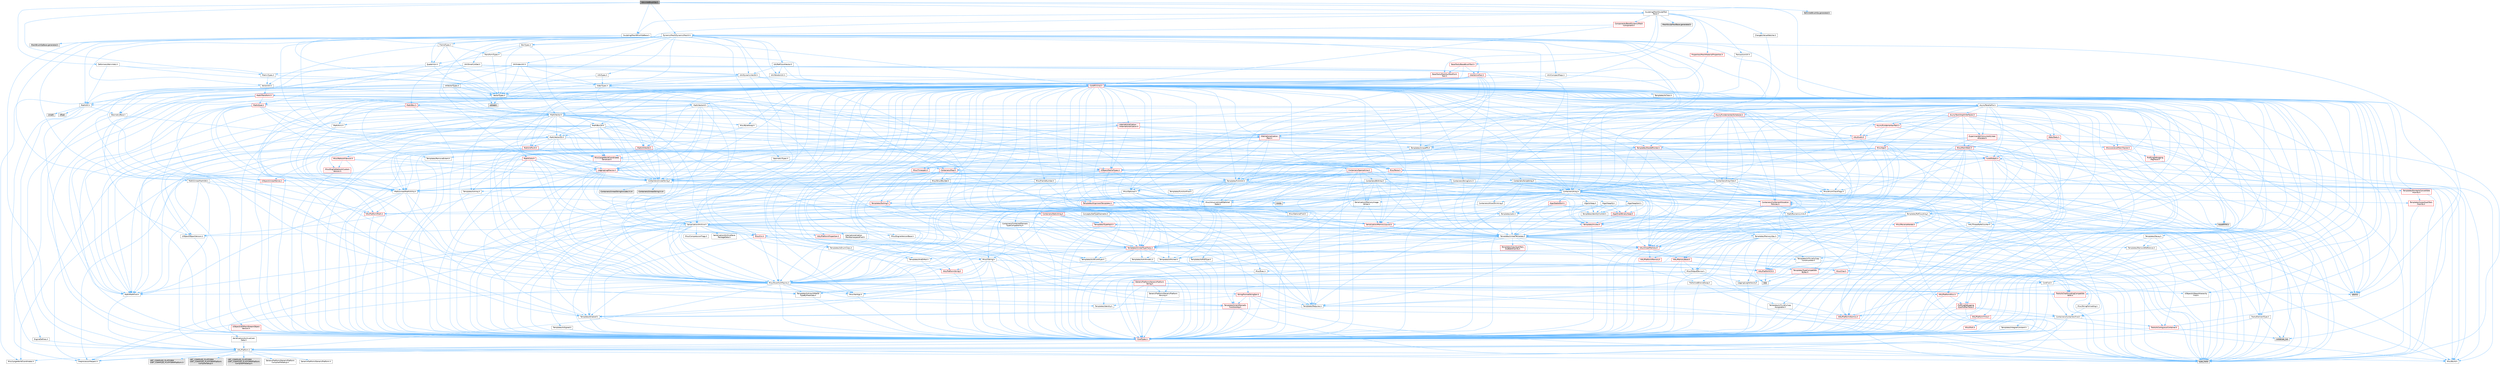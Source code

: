 digraph "KelvinletBrushOp.h"
{
 // INTERACTIVE_SVG=YES
 // LATEX_PDF_SIZE
  bgcolor="transparent";
  edge [fontname=Helvetica,fontsize=10,labelfontname=Helvetica,labelfontsize=10];
  node [fontname=Helvetica,fontsize=10,shape=box,height=0.2,width=0.4];
  Node1 [id="Node000001",label="KelvinletBrushOp.h",height=0.2,width=0.4,color="gray40", fillcolor="grey60", style="filled", fontcolor="black",tooltip=" "];
  Node1 -> Node2 [id="edge1_Node000001_Node000002",color="steelblue1",style="solid",tooltip=" "];
  Node2 [id="Node000002",label="MatrixTypes.h",height=0.2,width=0.4,color="grey40", fillcolor="white", style="filled",URL="$da/daf/MatrixTypes_8h.html",tooltip=" "];
  Node2 -> Node3 [id="edge2_Node000002_Node000003",color="steelblue1",style="solid",tooltip=" "];
  Node3 [id="Node000003",label="VectorTypes.h",height=0.2,width=0.4,color="grey40", fillcolor="white", style="filled",URL="$d4/d5b/VectorTypes_8h.html",tooltip=" "];
  Node3 -> Node4 [id="edge3_Node000003_Node000004",color="steelblue1",style="solid",tooltip=" "];
  Node4 [id="Node000004",label="Math/Vector.h",height=0.2,width=0.4,color="grey40", fillcolor="white", style="filled",URL="$d6/dbe/Vector_8h.html",tooltip=" "];
  Node4 -> Node5 [id="edge4_Node000004_Node000005",color="steelblue1",style="solid",tooltip=" "];
  Node5 [id="Node000005",label="CoreTypes.h",height=0.2,width=0.4,color="red", fillcolor="#FFF0F0", style="filled",URL="$dc/dec/CoreTypes_8h.html",tooltip=" "];
  Node5 -> Node6 [id="edge5_Node000005_Node000006",color="steelblue1",style="solid",tooltip=" "];
  Node6 [id="Node000006",label="HAL/Platform.h",height=0.2,width=0.4,color="grey40", fillcolor="white", style="filled",URL="$d9/dd0/Platform_8h.html",tooltip=" "];
  Node6 -> Node7 [id="edge6_Node000006_Node000007",color="steelblue1",style="solid",tooltip=" "];
  Node7 [id="Node000007",label="Misc/Build.h",height=0.2,width=0.4,color="grey40", fillcolor="white", style="filled",URL="$d3/dbb/Build_8h.html",tooltip=" "];
  Node6 -> Node8 [id="edge7_Node000006_Node000008",color="steelblue1",style="solid",tooltip=" "];
  Node8 [id="Node000008",label="Misc/LargeWorldCoordinates.h",height=0.2,width=0.4,color="grey40", fillcolor="white", style="filled",URL="$d2/dcb/LargeWorldCoordinates_8h.html",tooltip=" "];
  Node6 -> Node9 [id="edge8_Node000006_Node000009",color="steelblue1",style="solid",tooltip=" "];
  Node9 [id="Node000009",label="type_traits",height=0.2,width=0.4,color="grey60", fillcolor="#E0E0E0", style="filled",tooltip=" "];
  Node6 -> Node10 [id="edge9_Node000006_Node000010",color="steelblue1",style="solid",tooltip=" "];
  Node10 [id="Node000010",label="PreprocessorHelpers.h",height=0.2,width=0.4,color="grey40", fillcolor="white", style="filled",URL="$db/ddb/PreprocessorHelpers_8h.html",tooltip=" "];
  Node6 -> Node11 [id="edge10_Node000006_Node000011",color="steelblue1",style="solid",tooltip=" "];
  Node11 [id="Node000011",label="UBT_COMPILED_PLATFORM\l/UBT_COMPILED_PLATFORMPlatform\lCompilerPreSetup.h",height=0.2,width=0.4,color="grey60", fillcolor="#E0E0E0", style="filled",tooltip=" "];
  Node6 -> Node12 [id="edge11_Node000006_Node000012",color="steelblue1",style="solid",tooltip=" "];
  Node12 [id="Node000012",label="GenericPlatform/GenericPlatform\lCompilerPreSetup.h",height=0.2,width=0.4,color="grey40", fillcolor="white", style="filled",URL="$d9/dc8/GenericPlatformCompilerPreSetup_8h.html",tooltip=" "];
  Node6 -> Node13 [id="edge12_Node000006_Node000013",color="steelblue1",style="solid",tooltip=" "];
  Node13 [id="Node000013",label="GenericPlatform/GenericPlatform.h",height=0.2,width=0.4,color="grey40", fillcolor="white", style="filled",URL="$d6/d84/GenericPlatform_8h.html",tooltip=" "];
  Node6 -> Node14 [id="edge13_Node000006_Node000014",color="steelblue1",style="solid",tooltip=" "];
  Node14 [id="Node000014",label="UBT_COMPILED_PLATFORM\l/UBT_COMPILED_PLATFORMPlatform.h",height=0.2,width=0.4,color="grey60", fillcolor="#E0E0E0", style="filled",tooltip=" "];
  Node6 -> Node15 [id="edge14_Node000006_Node000015",color="steelblue1",style="solid",tooltip=" "];
  Node15 [id="Node000015",label="UBT_COMPILED_PLATFORM\l/UBT_COMPILED_PLATFORMPlatform\lCompilerSetup.h",height=0.2,width=0.4,color="grey60", fillcolor="#E0E0E0", style="filled",tooltip=" "];
  Node4 -> Node19 [id="edge15_Node000004_Node000019",color="steelblue1",style="solid",tooltip=" "];
  Node19 [id="Node000019",label="Misc/AssertionMacros.h",height=0.2,width=0.4,color="grey40", fillcolor="white", style="filled",URL="$d0/dfa/AssertionMacros_8h.html",tooltip=" "];
  Node19 -> Node5 [id="edge16_Node000019_Node000005",color="steelblue1",style="solid",tooltip=" "];
  Node19 -> Node6 [id="edge17_Node000019_Node000006",color="steelblue1",style="solid",tooltip=" "];
  Node19 -> Node20 [id="edge18_Node000019_Node000020",color="steelblue1",style="solid",tooltip=" "];
  Node20 [id="Node000020",label="HAL/PlatformMisc.h",height=0.2,width=0.4,color="red", fillcolor="#FFF0F0", style="filled",URL="$d0/df5/PlatformMisc_8h.html",tooltip=" "];
  Node20 -> Node5 [id="edge19_Node000020_Node000005",color="steelblue1",style="solid",tooltip=" "];
  Node20 -> Node48 [id="edge20_Node000020_Node000048",color="steelblue1",style="solid",tooltip=" "];
  Node48 [id="Node000048",label="ProfilingDebugging\l/CpuProfilerTrace.h",height=0.2,width=0.4,color="red", fillcolor="#FFF0F0", style="filled",URL="$da/dcb/CpuProfilerTrace_8h.html",tooltip=" "];
  Node48 -> Node5 [id="edge21_Node000048_Node000005",color="steelblue1",style="solid",tooltip=" "];
  Node48 -> Node28 [id="edge22_Node000048_Node000028",color="steelblue1",style="solid",tooltip=" "];
  Node28 [id="Node000028",label="Containers/ContainersFwd.h",height=0.2,width=0.4,color="grey40", fillcolor="white", style="filled",URL="$d4/d0a/ContainersFwd_8h.html",tooltip=" "];
  Node28 -> Node6 [id="edge23_Node000028_Node000006",color="steelblue1",style="solid",tooltip=" "];
  Node28 -> Node5 [id="edge24_Node000028_Node000005",color="steelblue1",style="solid",tooltip=" "];
  Node28 -> Node25 [id="edge25_Node000028_Node000025",color="steelblue1",style="solid",tooltip=" "];
  Node25 [id="Node000025",label="Traits/IsContiguousContainer.h",height=0.2,width=0.4,color="red", fillcolor="#FFF0F0", style="filled",URL="$d5/d3c/IsContiguousContainer_8h.html",tooltip=" "];
  Node25 -> Node5 [id="edge26_Node000025_Node000005",color="steelblue1",style="solid",tooltip=" "];
  Node25 -> Node24 [id="edge27_Node000025_Node000024",color="steelblue1",style="solid",tooltip=" "];
  Node24 [id="Node000024",label="initializer_list",height=0.2,width=0.4,color="grey60", fillcolor="#E0E0E0", style="filled",tooltip=" "];
  Node48 -> Node49 [id="edge28_Node000048_Node000049",color="steelblue1",style="solid",tooltip=" "];
  Node49 [id="Node000049",label="HAL/PlatformAtomics.h",height=0.2,width=0.4,color="red", fillcolor="#FFF0F0", style="filled",URL="$d3/d36/PlatformAtomics_8h.html",tooltip=" "];
  Node49 -> Node5 [id="edge29_Node000049_Node000005",color="steelblue1",style="solid",tooltip=" "];
  Node48 -> Node10 [id="edge30_Node000048_Node000010",color="steelblue1",style="solid",tooltip=" "];
  Node48 -> Node7 [id="edge31_Node000048_Node000007",color="steelblue1",style="solid",tooltip=" "];
  Node19 -> Node10 [id="edge32_Node000019_Node000010",color="steelblue1",style="solid",tooltip=" "];
  Node19 -> Node56 [id="edge33_Node000019_Node000056",color="steelblue1",style="solid",tooltip=" "];
  Node56 [id="Node000056",label="Templates/EnableIf.h",height=0.2,width=0.4,color="grey40", fillcolor="white", style="filled",URL="$d7/d60/EnableIf_8h.html",tooltip=" "];
  Node56 -> Node5 [id="edge34_Node000056_Node000005",color="steelblue1",style="solid",tooltip=" "];
  Node19 -> Node57 [id="edge35_Node000019_Node000057",color="steelblue1",style="solid",tooltip=" "];
  Node57 [id="Node000057",label="Templates/IsArrayOrRefOf\lTypeByPredicate.h",height=0.2,width=0.4,color="grey40", fillcolor="white", style="filled",URL="$d6/da1/IsArrayOrRefOfTypeByPredicate_8h.html",tooltip=" "];
  Node57 -> Node5 [id="edge36_Node000057_Node000005",color="steelblue1",style="solid",tooltip=" "];
  Node19 -> Node58 [id="edge37_Node000019_Node000058",color="steelblue1",style="solid",tooltip=" "];
  Node58 [id="Node000058",label="Templates/IsValidVariadic\lFunctionArg.h",height=0.2,width=0.4,color="red", fillcolor="#FFF0F0", style="filled",URL="$d0/dc8/IsValidVariadicFunctionArg_8h.html",tooltip=" "];
  Node58 -> Node5 [id="edge38_Node000058_Node000005",color="steelblue1",style="solid",tooltip=" "];
  Node58 -> Node9 [id="edge39_Node000058_Node000009",color="steelblue1",style="solid",tooltip=" "];
  Node19 -> Node60 [id="edge40_Node000019_Node000060",color="steelblue1",style="solid",tooltip=" "];
  Node60 [id="Node000060",label="Traits/IsCharEncodingCompatible\lWith.h",height=0.2,width=0.4,color="red", fillcolor="#FFF0F0", style="filled",URL="$df/dd1/IsCharEncodingCompatibleWith_8h.html",tooltip=" "];
  Node60 -> Node9 [id="edge41_Node000060_Node000009",color="steelblue1",style="solid",tooltip=" "];
  Node19 -> Node62 [id="edge42_Node000019_Node000062",color="steelblue1",style="solid",tooltip=" "];
  Node62 [id="Node000062",label="Misc/VarArgs.h",height=0.2,width=0.4,color="grey40", fillcolor="white", style="filled",URL="$d5/d6f/VarArgs_8h.html",tooltip=" "];
  Node62 -> Node5 [id="edge43_Node000062_Node000005",color="steelblue1",style="solid",tooltip=" "];
  Node19 -> Node63 [id="edge44_Node000019_Node000063",color="steelblue1",style="solid",tooltip=" "];
  Node63 [id="Node000063",label="String/FormatStringSan.h",height=0.2,width=0.4,color="red", fillcolor="#FFF0F0", style="filled",URL="$d3/d8b/FormatStringSan_8h.html",tooltip=" "];
  Node63 -> Node9 [id="edge45_Node000063_Node000009",color="steelblue1",style="solid",tooltip=" "];
  Node63 -> Node5 [id="edge46_Node000063_Node000005",color="steelblue1",style="solid",tooltip=" "];
  Node63 -> Node64 [id="edge47_Node000063_Node000064",color="steelblue1",style="solid",tooltip=" "];
  Node64 [id="Node000064",label="Templates/Requires.h",height=0.2,width=0.4,color="grey40", fillcolor="white", style="filled",URL="$dc/d96/Requires_8h.html",tooltip=" "];
  Node64 -> Node56 [id="edge48_Node000064_Node000056",color="steelblue1",style="solid",tooltip=" "];
  Node64 -> Node9 [id="edge49_Node000064_Node000009",color="steelblue1",style="solid",tooltip=" "];
  Node63 -> Node65 [id="edge50_Node000063_Node000065",color="steelblue1",style="solid",tooltip=" "];
  Node65 [id="Node000065",label="Templates/Identity.h",height=0.2,width=0.4,color="grey40", fillcolor="white", style="filled",URL="$d0/dd5/Identity_8h.html",tooltip=" "];
  Node63 -> Node58 [id="edge51_Node000063_Node000058",color="steelblue1",style="solid",tooltip=" "];
  Node63 -> Node28 [id="edge52_Node000063_Node000028",color="steelblue1",style="solid",tooltip=" "];
  Node19 -> Node69 [id="edge53_Node000019_Node000069",color="steelblue1",style="solid",tooltip=" "];
  Node69 [id="Node000069",label="atomic",height=0.2,width=0.4,color="grey60", fillcolor="#E0E0E0", style="filled",tooltip=" "];
  Node4 -> Node29 [id="edge54_Node000004_Node000029",color="steelblue1",style="solid",tooltip=" "];
  Node29 [id="Node000029",label="Math/MathFwd.h",height=0.2,width=0.4,color="grey40", fillcolor="white", style="filled",URL="$d2/d10/MathFwd_8h.html",tooltip=" "];
  Node29 -> Node6 [id="edge55_Node000029_Node000006",color="steelblue1",style="solid",tooltip=" "];
  Node4 -> Node42 [id="edge56_Node000004_Node000042",color="steelblue1",style="solid",tooltip=" "];
  Node42 [id="Node000042",label="Math/NumericLimits.h",height=0.2,width=0.4,color="grey40", fillcolor="white", style="filled",URL="$df/d1b/NumericLimits_8h.html",tooltip=" "];
  Node42 -> Node5 [id="edge57_Node000042_Node000005",color="steelblue1",style="solid",tooltip=" "];
  Node4 -> Node70 [id="edge58_Node000004_Node000070",color="steelblue1",style="solid",tooltip=" "];
  Node70 [id="Node000070",label="Misc/Crc.h",height=0.2,width=0.4,color="red", fillcolor="#FFF0F0", style="filled",URL="$d4/dd2/Crc_8h.html",tooltip=" "];
  Node70 -> Node5 [id="edge59_Node000070_Node000005",color="steelblue1",style="solid",tooltip=" "];
  Node70 -> Node71 [id="edge60_Node000070_Node000071",color="steelblue1",style="solid",tooltip=" "];
  Node71 [id="Node000071",label="HAL/PlatformString.h",height=0.2,width=0.4,color="red", fillcolor="#FFF0F0", style="filled",URL="$db/db5/PlatformString_8h.html",tooltip=" "];
  Node71 -> Node5 [id="edge61_Node000071_Node000005",color="steelblue1",style="solid",tooltip=" "];
  Node70 -> Node19 [id="edge62_Node000070_Node000019",color="steelblue1",style="solid",tooltip=" "];
  Node70 -> Node73 [id="edge63_Node000070_Node000073",color="steelblue1",style="solid",tooltip=" "];
  Node73 [id="Node000073",label="Misc/CString.h",height=0.2,width=0.4,color="grey40", fillcolor="white", style="filled",URL="$d2/d49/CString_8h.html",tooltip=" "];
  Node73 -> Node5 [id="edge64_Node000073_Node000005",color="steelblue1",style="solid",tooltip=" "];
  Node73 -> Node32 [id="edge65_Node000073_Node000032",color="steelblue1",style="solid",tooltip=" "];
  Node32 [id="Node000032",label="HAL/PlatformCrt.h",height=0.2,width=0.4,color="red", fillcolor="#FFF0F0", style="filled",URL="$d8/d75/PlatformCrt_8h.html",tooltip=" "];
  Node32 -> Node33 [id="edge66_Node000032_Node000033",color="steelblue1",style="solid",tooltip=" "];
  Node33 [id="Node000033",label="new",height=0.2,width=0.4,color="grey60", fillcolor="#E0E0E0", style="filled",tooltip=" "];
  Node73 -> Node71 [id="edge67_Node000073_Node000071",color="steelblue1",style="solid",tooltip=" "];
  Node73 -> Node19 [id="edge68_Node000073_Node000019",color="steelblue1",style="solid",tooltip=" "];
  Node73 -> Node74 [id="edge69_Node000073_Node000074",color="steelblue1",style="solid",tooltip=" "];
  Node74 [id="Node000074",label="Misc/Char.h",height=0.2,width=0.4,color="red", fillcolor="#FFF0F0", style="filled",URL="$d0/d58/Char_8h.html",tooltip=" "];
  Node74 -> Node5 [id="edge70_Node000074_Node000005",color="steelblue1",style="solid",tooltip=" "];
  Node74 -> Node9 [id="edge71_Node000074_Node000009",color="steelblue1",style="solid",tooltip=" "];
  Node73 -> Node62 [id="edge72_Node000073_Node000062",color="steelblue1",style="solid",tooltip=" "];
  Node73 -> Node57 [id="edge73_Node000073_Node000057",color="steelblue1",style="solid",tooltip=" "];
  Node73 -> Node58 [id="edge74_Node000073_Node000058",color="steelblue1",style="solid",tooltip=" "];
  Node73 -> Node60 [id="edge75_Node000073_Node000060",color="steelblue1",style="solid",tooltip=" "];
  Node70 -> Node74 [id="edge76_Node000070_Node000074",color="steelblue1",style="solid",tooltip=" "];
  Node70 -> Node78 [id="edge77_Node000070_Node000078",color="steelblue1",style="solid",tooltip=" "];
  Node78 [id="Node000078",label="Templates/UnrealTypeTraits.h",height=0.2,width=0.4,color="red", fillcolor="#FFF0F0", style="filled",URL="$d2/d2d/UnrealTypeTraits_8h.html",tooltip=" "];
  Node78 -> Node5 [id="edge78_Node000078_Node000005",color="steelblue1",style="solid",tooltip=" "];
  Node78 -> Node79 [id="edge79_Node000078_Node000079",color="steelblue1",style="solid",tooltip=" "];
  Node79 [id="Node000079",label="Templates/IsPointer.h",height=0.2,width=0.4,color="grey40", fillcolor="white", style="filled",URL="$d7/d05/IsPointer_8h.html",tooltip=" "];
  Node79 -> Node5 [id="edge80_Node000079_Node000005",color="steelblue1",style="solid",tooltip=" "];
  Node78 -> Node19 [id="edge81_Node000078_Node000019",color="steelblue1",style="solid",tooltip=" "];
  Node78 -> Node80 [id="edge82_Node000078_Node000080",color="steelblue1",style="solid",tooltip=" "];
  Node80 [id="Node000080",label="Templates/AndOrNot.h",height=0.2,width=0.4,color="grey40", fillcolor="white", style="filled",URL="$db/d0a/AndOrNot_8h.html",tooltip=" "];
  Node80 -> Node5 [id="edge83_Node000080_Node000005",color="steelblue1",style="solid",tooltip=" "];
  Node78 -> Node56 [id="edge84_Node000078_Node000056",color="steelblue1",style="solid",tooltip=" "];
  Node78 -> Node81 [id="edge85_Node000078_Node000081",color="steelblue1",style="solid",tooltip=" "];
  Node81 [id="Node000081",label="Templates/IsArithmetic.h",height=0.2,width=0.4,color="grey40", fillcolor="white", style="filled",URL="$d2/d5d/IsArithmetic_8h.html",tooltip=" "];
  Node81 -> Node5 [id="edge86_Node000081_Node000005",color="steelblue1",style="solid",tooltip=" "];
  Node78 -> Node83 [id="edge87_Node000078_Node000083",color="steelblue1",style="solid",tooltip=" "];
  Node83 [id="Node000083",label="Templates/IsPODType.h",height=0.2,width=0.4,color="grey40", fillcolor="white", style="filled",URL="$d7/db1/IsPODType_8h.html",tooltip=" "];
  Node83 -> Node5 [id="edge88_Node000083_Node000005",color="steelblue1",style="solid",tooltip=" "];
  Node78 -> Node84 [id="edge89_Node000078_Node000084",color="steelblue1",style="solid",tooltip=" "];
  Node84 [id="Node000084",label="Templates/IsUECoreType.h",height=0.2,width=0.4,color="grey40", fillcolor="white", style="filled",URL="$d1/db8/IsUECoreType_8h.html",tooltip=" "];
  Node84 -> Node5 [id="edge90_Node000084_Node000005",color="steelblue1",style="solid",tooltip=" "];
  Node84 -> Node9 [id="edge91_Node000084_Node000009",color="steelblue1",style="solid",tooltip=" "];
  Node78 -> Node85 [id="edge92_Node000078_Node000085",color="steelblue1",style="solid",tooltip=" "];
  Node85 [id="Node000085",label="Templates/IsTriviallyCopy\lConstructible.h",height=0.2,width=0.4,color="grey40", fillcolor="white", style="filled",URL="$d3/d78/IsTriviallyCopyConstructible_8h.html",tooltip=" "];
  Node85 -> Node5 [id="edge93_Node000085_Node000005",color="steelblue1",style="solid",tooltip=" "];
  Node85 -> Node9 [id="edge94_Node000085_Node000009",color="steelblue1",style="solid",tooltip=" "];
  Node4 -> Node86 [id="edge95_Node000004_Node000086",color="steelblue1",style="solid",tooltip=" "];
  Node86 [id="Node000086",label="Math/UnrealMathUtility.h",height=0.2,width=0.4,color="grey40", fillcolor="white", style="filled",URL="$db/db8/UnrealMathUtility_8h.html",tooltip=" "];
  Node86 -> Node5 [id="edge96_Node000086_Node000005",color="steelblue1",style="solid",tooltip=" "];
  Node86 -> Node19 [id="edge97_Node000086_Node000019",color="steelblue1",style="solid",tooltip=" "];
  Node86 -> Node87 [id="edge98_Node000086_Node000087",color="steelblue1",style="solid",tooltip=" "];
  Node87 [id="Node000087",label="HAL/PlatformMath.h",height=0.2,width=0.4,color="red", fillcolor="#FFF0F0", style="filled",URL="$dc/d53/PlatformMath_8h.html",tooltip=" "];
  Node87 -> Node5 [id="edge99_Node000087_Node000005",color="steelblue1",style="solid",tooltip=" "];
  Node86 -> Node29 [id="edge100_Node000086_Node000029",color="steelblue1",style="solid",tooltip=" "];
  Node86 -> Node65 [id="edge101_Node000086_Node000065",color="steelblue1",style="solid",tooltip=" "];
  Node86 -> Node64 [id="edge102_Node000086_Node000064",color="steelblue1",style="solid",tooltip=" "];
  Node4 -> Node98 [id="edge103_Node000004_Node000098",color="steelblue1",style="solid",tooltip=" "];
  Node98 [id="Node000098",label="Containers/UnrealString.h",height=0.2,width=0.4,color="grey40", fillcolor="white", style="filled",URL="$d5/dba/UnrealString_8h.html",tooltip=" "];
  Node98 -> Node99 [id="edge104_Node000098_Node000099",color="steelblue1",style="solid",tooltip=" "];
  Node99 [id="Node000099",label="Containers/UnrealStringIncludes.h.inl",height=0.2,width=0.4,color="grey60", fillcolor="#E0E0E0", style="filled",tooltip=" "];
  Node98 -> Node100 [id="edge105_Node000098_Node000100",color="steelblue1",style="solid",tooltip=" "];
  Node100 [id="Node000100",label="Containers/UnrealString.h.inl",height=0.2,width=0.4,color="grey60", fillcolor="#E0E0E0", style="filled",tooltip=" "];
  Node98 -> Node101 [id="edge106_Node000098_Node000101",color="steelblue1",style="solid",tooltip=" "];
  Node101 [id="Node000101",label="Misc/StringFormatArg.h",height=0.2,width=0.4,color="grey40", fillcolor="white", style="filled",URL="$d2/d16/StringFormatArg_8h.html",tooltip=" "];
  Node101 -> Node28 [id="edge107_Node000101_Node000028",color="steelblue1",style="solid",tooltip=" "];
  Node4 -> Node102 [id="edge108_Node000004_Node000102",color="steelblue1",style="solid",tooltip=" "];
  Node102 [id="Node000102",label="Misc/Parse.h",height=0.2,width=0.4,color="red", fillcolor="#FFF0F0", style="filled",URL="$dc/d71/Parse_8h.html",tooltip=" "];
  Node102 -> Node98 [id="edge109_Node000102_Node000098",color="steelblue1",style="solid",tooltip=" "];
  Node102 -> Node5 [id="edge110_Node000102_Node000005",color="steelblue1",style="solid",tooltip=" "];
  Node102 -> Node32 [id="edge111_Node000102_Node000032",color="steelblue1",style="solid",tooltip=" "];
  Node102 -> Node7 [id="edge112_Node000102_Node000007",color="steelblue1",style="solid",tooltip=" "];
  Node102 -> Node44 [id="edge113_Node000102_Node000044",color="steelblue1",style="solid",tooltip=" "];
  Node44 [id="Node000044",label="Misc/EnumClassFlags.h",height=0.2,width=0.4,color="grey40", fillcolor="white", style="filled",URL="$d8/de7/EnumClassFlags_8h.html",tooltip=" "];
  Node102 -> Node103 [id="edge114_Node000102_Node000103",color="steelblue1",style="solid",tooltip=" "];
  Node103 [id="Node000103",label="Templates/Function.h",height=0.2,width=0.4,color="grey40", fillcolor="white", style="filled",URL="$df/df5/Function_8h.html",tooltip=" "];
  Node103 -> Node5 [id="edge115_Node000103_Node000005",color="steelblue1",style="solid",tooltip=" "];
  Node103 -> Node19 [id="edge116_Node000103_Node000019",color="steelblue1",style="solid",tooltip=" "];
  Node103 -> Node104 [id="edge117_Node000103_Node000104",color="steelblue1",style="solid",tooltip=" "];
  Node104 [id="Node000104",label="Misc/IntrusiveUnsetOptional\lState.h",height=0.2,width=0.4,color="grey40", fillcolor="white", style="filled",URL="$d2/d0a/IntrusiveUnsetOptionalState_8h.html",tooltip=" "];
  Node104 -> Node105 [id="edge118_Node000104_Node000105",color="steelblue1",style="solid",tooltip=" "];
  Node105 [id="Node000105",label="Misc/OptionalFwd.h",height=0.2,width=0.4,color="grey40", fillcolor="white", style="filled",URL="$dc/d50/OptionalFwd_8h.html",tooltip=" "];
  Node103 -> Node106 [id="edge119_Node000103_Node000106",color="steelblue1",style="solid",tooltip=" "];
  Node106 [id="Node000106",label="HAL/UnrealMemory.h",height=0.2,width=0.4,color="red", fillcolor="#FFF0F0", style="filled",URL="$d9/d96/UnrealMemory_8h.html",tooltip=" "];
  Node106 -> Node5 [id="edge120_Node000106_Node000005",color="steelblue1",style="solid",tooltip=" "];
  Node106 -> Node108 [id="edge121_Node000106_Node000108",color="steelblue1",style="solid",tooltip=" "];
  Node108 [id="Node000108",label="HAL/MemoryBase.h",height=0.2,width=0.4,color="red", fillcolor="#FFF0F0", style="filled",URL="$d6/d9f/MemoryBase_8h.html",tooltip=" "];
  Node108 -> Node5 [id="edge122_Node000108_Node000005",color="steelblue1",style="solid",tooltip=" "];
  Node108 -> Node49 [id="edge123_Node000108_Node000049",color="steelblue1",style="solid",tooltip=" "];
  Node108 -> Node32 [id="edge124_Node000108_Node000032",color="steelblue1",style="solid",tooltip=" "];
  Node108 -> Node109 [id="edge125_Node000108_Node000109",color="steelblue1",style="solid",tooltip=" "];
  Node109 [id="Node000109",label="Misc/Exec.h",height=0.2,width=0.4,color="grey40", fillcolor="white", style="filled",URL="$de/ddb/Exec_8h.html",tooltip=" "];
  Node109 -> Node5 [id="edge126_Node000109_Node000005",color="steelblue1",style="solid",tooltip=" "];
  Node109 -> Node19 [id="edge127_Node000109_Node000019",color="steelblue1",style="solid",tooltip=" "];
  Node108 -> Node110 [id="edge128_Node000108_Node000110",color="steelblue1",style="solid",tooltip=" "];
  Node110 [id="Node000110",label="Misc/OutputDevice.h",height=0.2,width=0.4,color="grey40", fillcolor="white", style="filled",URL="$d7/d32/OutputDevice_8h.html",tooltip=" "];
  Node110 -> Node27 [id="edge129_Node000110_Node000027",color="steelblue1",style="solid",tooltip=" "];
  Node27 [id="Node000027",label="CoreFwd.h",height=0.2,width=0.4,color="grey40", fillcolor="white", style="filled",URL="$d1/d1e/CoreFwd_8h.html",tooltip=" "];
  Node27 -> Node5 [id="edge130_Node000027_Node000005",color="steelblue1",style="solid",tooltip=" "];
  Node27 -> Node28 [id="edge131_Node000027_Node000028",color="steelblue1",style="solid",tooltip=" "];
  Node27 -> Node29 [id="edge132_Node000027_Node000029",color="steelblue1",style="solid",tooltip=" "];
  Node27 -> Node30 [id="edge133_Node000027_Node000030",color="steelblue1",style="solid",tooltip=" "];
  Node30 [id="Node000030",label="UObject/UObjectHierarchy\lFwd.h",height=0.2,width=0.4,color="grey40", fillcolor="white", style="filled",URL="$d3/d13/UObjectHierarchyFwd_8h.html",tooltip=" "];
  Node110 -> Node5 [id="edge134_Node000110_Node000005",color="steelblue1",style="solid",tooltip=" "];
  Node110 -> Node111 [id="edge135_Node000110_Node000111",color="steelblue1",style="solid",tooltip=" "];
  Node111 [id="Node000111",label="Logging/LogVerbosity.h",height=0.2,width=0.4,color="grey40", fillcolor="white", style="filled",URL="$d2/d8f/LogVerbosity_8h.html",tooltip=" "];
  Node111 -> Node5 [id="edge136_Node000111_Node000005",color="steelblue1",style="solid",tooltip=" "];
  Node110 -> Node62 [id="edge137_Node000110_Node000062",color="steelblue1",style="solid",tooltip=" "];
  Node110 -> Node57 [id="edge138_Node000110_Node000057",color="steelblue1",style="solid",tooltip=" "];
  Node110 -> Node58 [id="edge139_Node000110_Node000058",color="steelblue1",style="solid",tooltip=" "];
  Node110 -> Node60 [id="edge140_Node000110_Node000060",color="steelblue1",style="solid",tooltip=" "];
  Node106 -> Node117 [id="edge141_Node000106_Node000117",color="steelblue1",style="solid",tooltip=" "];
  Node117 [id="Node000117",label="HAL/PlatformMemory.h",height=0.2,width=0.4,color="red", fillcolor="#FFF0F0", style="filled",URL="$de/d68/PlatformMemory_8h.html",tooltip=" "];
  Node117 -> Node5 [id="edge142_Node000117_Node000005",color="steelblue1",style="solid",tooltip=" "];
  Node106 -> Node79 [id="edge143_Node000106_Node000079",color="steelblue1",style="solid",tooltip=" "];
  Node103 -> Node120 [id="edge144_Node000103_Node000120",color="steelblue1",style="solid",tooltip=" "];
  Node120 [id="Node000120",label="Templates/FunctionFwd.h",height=0.2,width=0.4,color="grey40", fillcolor="white", style="filled",URL="$d6/d54/FunctionFwd_8h.html",tooltip=" "];
  Node103 -> Node78 [id="edge145_Node000103_Node000078",color="steelblue1",style="solid",tooltip=" "];
  Node103 -> Node121 [id="edge146_Node000103_Node000121",color="steelblue1",style="solid",tooltip=" "];
  Node121 [id="Node000121",label="Templates/Invoke.h",height=0.2,width=0.4,color="red", fillcolor="#FFF0F0", style="filled",URL="$d7/deb/Invoke_8h.html",tooltip=" "];
  Node121 -> Node5 [id="edge147_Node000121_Node000005",color="steelblue1",style="solid",tooltip=" "];
  Node121 -> Node123 [id="edge148_Node000121_Node000123",color="steelblue1",style="solid",tooltip=" "];
  Node123 [id="Node000123",label="Templates/UnrealTemplate.h",height=0.2,width=0.4,color="grey40", fillcolor="white", style="filled",URL="$d4/d24/UnrealTemplate_8h.html",tooltip=" "];
  Node123 -> Node5 [id="edge149_Node000123_Node000005",color="steelblue1",style="solid",tooltip=" "];
  Node123 -> Node79 [id="edge150_Node000123_Node000079",color="steelblue1",style="solid",tooltip=" "];
  Node123 -> Node106 [id="edge151_Node000123_Node000106",color="steelblue1",style="solid",tooltip=" "];
  Node123 -> Node124 [id="edge152_Node000123_Node000124",color="steelblue1",style="solid",tooltip=" "];
  Node124 [id="Node000124",label="Templates/CopyQualifiers\lAndRefsFromTo.h",height=0.2,width=0.4,color="red", fillcolor="#FFF0F0", style="filled",URL="$d3/db3/CopyQualifiersAndRefsFromTo_8h.html",tooltip=" "];
  Node123 -> Node78 [id="edge153_Node000123_Node000078",color="steelblue1",style="solid",tooltip=" "];
  Node123 -> Node90 [id="edge154_Node000123_Node000090",color="steelblue1",style="solid",tooltip=" "];
  Node90 [id="Node000090",label="Templates/RemoveReference.h",height=0.2,width=0.4,color="grey40", fillcolor="white", style="filled",URL="$da/dbe/RemoveReference_8h.html",tooltip=" "];
  Node90 -> Node5 [id="edge155_Node000090_Node000005",color="steelblue1",style="solid",tooltip=" "];
  Node123 -> Node64 [id="edge156_Node000123_Node000064",color="steelblue1",style="solid",tooltip=" "];
  Node123 -> Node95 [id="edge157_Node000123_Node000095",color="steelblue1",style="solid",tooltip=" "];
  Node95 [id="Node000095",label="Templates/TypeCompatible\lBytes.h",height=0.2,width=0.4,color="red", fillcolor="#FFF0F0", style="filled",URL="$df/d0a/TypeCompatibleBytes_8h.html",tooltip=" "];
  Node95 -> Node5 [id="edge158_Node000095_Node000005",color="steelblue1",style="solid",tooltip=" "];
  Node95 -> Node33 [id="edge159_Node000095_Node000033",color="steelblue1",style="solid",tooltip=" "];
  Node95 -> Node9 [id="edge160_Node000095_Node000009",color="steelblue1",style="solid",tooltip=" "];
  Node123 -> Node65 [id="edge161_Node000123_Node000065",color="steelblue1",style="solid",tooltip=" "];
  Node123 -> Node25 [id="edge162_Node000123_Node000025",color="steelblue1",style="solid",tooltip=" "];
  Node123 -> Node126 [id="edge163_Node000123_Node000126",color="steelblue1",style="solid",tooltip=" "];
  Node126 [id="Node000126",label="Traits/UseBitwiseSwap.h",height=0.2,width=0.4,color="grey40", fillcolor="white", style="filled",URL="$db/df3/UseBitwiseSwap_8h.html",tooltip=" "];
  Node126 -> Node5 [id="edge164_Node000126_Node000005",color="steelblue1",style="solid",tooltip=" "];
  Node126 -> Node9 [id="edge165_Node000126_Node000009",color="steelblue1",style="solid",tooltip=" "];
  Node123 -> Node9 [id="edge166_Node000123_Node000009",color="steelblue1",style="solid",tooltip=" "];
  Node121 -> Node9 [id="edge167_Node000121_Node000009",color="steelblue1",style="solid",tooltip=" "];
  Node103 -> Node123 [id="edge168_Node000103_Node000123",color="steelblue1",style="solid",tooltip=" "];
  Node103 -> Node64 [id="edge169_Node000103_Node000064",color="steelblue1",style="solid",tooltip=" "];
  Node103 -> Node86 [id="edge170_Node000103_Node000086",color="steelblue1",style="solid",tooltip=" "];
  Node103 -> Node33 [id="edge171_Node000103_Node000033",color="steelblue1",style="solid",tooltip=" "];
  Node103 -> Node9 [id="edge172_Node000103_Node000009",color="steelblue1",style="solid",tooltip=" "];
  Node4 -> Node127 [id="edge173_Node000004_Node000127",color="steelblue1",style="solid",tooltip=" "];
  Node127 [id="Node000127",label="Misc/LargeWorldCoordinates\lSerializer.h",height=0.2,width=0.4,color="red", fillcolor="#FFF0F0", style="filled",URL="$d7/df9/LargeWorldCoordinatesSerializer_8h.html",tooltip=" "];
  Node127 -> Node128 [id="edge174_Node000127_Node000128",color="steelblue1",style="solid",tooltip=" "];
  Node128 [id="Node000128",label="UObject/NameTypes.h",height=0.2,width=0.4,color="red", fillcolor="#FFF0F0", style="filled",URL="$d6/d35/NameTypes_8h.html",tooltip=" "];
  Node128 -> Node5 [id="edge175_Node000128_Node000005",color="steelblue1",style="solid",tooltip=" "];
  Node128 -> Node19 [id="edge176_Node000128_Node000019",color="steelblue1",style="solid",tooltip=" "];
  Node128 -> Node106 [id="edge177_Node000128_Node000106",color="steelblue1",style="solid",tooltip=" "];
  Node128 -> Node78 [id="edge178_Node000128_Node000078",color="steelblue1",style="solid",tooltip=" "];
  Node128 -> Node123 [id="edge179_Node000128_Node000123",color="steelblue1",style="solid",tooltip=" "];
  Node128 -> Node98 [id="edge180_Node000128_Node000098",color="steelblue1",style="solid",tooltip=" "];
  Node128 -> Node132 [id="edge181_Node000128_Node000132",color="steelblue1",style="solid",tooltip=" "];
  Node132 [id="Node000132",label="Containers/StringConv.h",height=0.2,width=0.4,color="grey40", fillcolor="white", style="filled",URL="$d3/ddf/StringConv_8h.html",tooltip=" "];
  Node132 -> Node5 [id="edge182_Node000132_Node000005",color="steelblue1",style="solid",tooltip=" "];
  Node132 -> Node19 [id="edge183_Node000132_Node000019",color="steelblue1",style="solid",tooltip=" "];
  Node132 -> Node133 [id="edge184_Node000132_Node000133",color="steelblue1",style="solid",tooltip=" "];
  Node133 [id="Node000133",label="Containers/ContainerAllocation\lPolicies.h",height=0.2,width=0.4,color="red", fillcolor="#FFF0F0", style="filled",URL="$d7/dff/ContainerAllocationPolicies_8h.html",tooltip=" "];
  Node133 -> Node5 [id="edge185_Node000133_Node000005",color="steelblue1",style="solid",tooltip=" "];
  Node133 -> Node133 [id="edge186_Node000133_Node000133",color="steelblue1",style="solid",tooltip=" "];
  Node133 -> Node87 [id="edge187_Node000133_Node000087",color="steelblue1",style="solid",tooltip=" "];
  Node133 -> Node106 [id="edge188_Node000133_Node000106",color="steelblue1",style="solid",tooltip=" "];
  Node133 -> Node42 [id="edge189_Node000133_Node000042",color="steelblue1",style="solid",tooltip=" "];
  Node133 -> Node19 [id="edge190_Node000133_Node000019",color="steelblue1",style="solid",tooltip=" "];
  Node133 -> Node136 [id="edge191_Node000133_Node000136",color="steelblue1",style="solid",tooltip=" "];
  Node136 [id="Node000136",label="Templates/MemoryOps.h",height=0.2,width=0.4,color="grey40", fillcolor="white", style="filled",URL="$db/dea/MemoryOps_8h.html",tooltip=" "];
  Node136 -> Node5 [id="edge192_Node000136_Node000005",color="steelblue1",style="solid",tooltip=" "];
  Node136 -> Node106 [id="edge193_Node000136_Node000106",color="steelblue1",style="solid",tooltip=" "];
  Node136 -> Node116 [id="edge194_Node000136_Node000116",color="steelblue1",style="solid",tooltip=" "];
  Node116 [id="Node000116",label="Templates/IsTriviallyCopy\lAssignable.h",height=0.2,width=0.4,color="grey40", fillcolor="white", style="filled",URL="$d2/df2/IsTriviallyCopyAssignable_8h.html",tooltip=" "];
  Node116 -> Node5 [id="edge195_Node000116_Node000005",color="steelblue1",style="solid",tooltip=" "];
  Node116 -> Node9 [id="edge196_Node000116_Node000009",color="steelblue1",style="solid",tooltip=" "];
  Node136 -> Node85 [id="edge197_Node000136_Node000085",color="steelblue1",style="solid",tooltip=" "];
  Node136 -> Node64 [id="edge198_Node000136_Node000064",color="steelblue1",style="solid",tooltip=" "];
  Node136 -> Node78 [id="edge199_Node000136_Node000078",color="steelblue1",style="solid",tooltip=" "];
  Node136 -> Node126 [id="edge200_Node000136_Node000126",color="steelblue1",style="solid",tooltip=" "];
  Node136 -> Node33 [id="edge201_Node000136_Node000033",color="steelblue1",style="solid",tooltip=" "];
  Node136 -> Node9 [id="edge202_Node000136_Node000009",color="steelblue1",style="solid",tooltip=" "];
  Node133 -> Node95 [id="edge203_Node000133_Node000095",color="steelblue1",style="solid",tooltip=" "];
  Node133 -> Node9 [id="edge204_Node000133_Node000009",color="steelblue1",style="solid",tooltip=" "];
  Node132 -> Node137 [id="edge205_Node000132_Node000137",color="steelblue1",style="solid",tooltip=" "];
  Node137 [id="Node000137",label="Containers/Array.h",height=0.2,width=0.4,color="grey40", fillcolor="white", style="filled",URL="$df/dd0/Array_8h.html",tooltip=" "];
  Node137 -> Node5 [id="edge206_Node000137_Node000005",color="steelblue1",style="solid",tooltip=" "];
  Node137 -> Node19 [id="edge207_Node000137_Node000019",color="steelblue1",style="solid",tooltip=" "];
  Node137 -> Node104 [id="edge208_Node000137_Node000104",color="steelblue1",style="solid",tooltip=" "];
  Node137 -> Node138 [id="edge209_Node000137_Node000138",color="steelblue1",style="solid",tooltip=" "];
  Node138 [id="Node000138",label="Misc/ReverseIterate.h",height=0.2,width=0.4,color="red", fillcolor="#FFF0F0", style="filled",URL="$db/de3/ReverseIterate_8h.html",tooltip=" "];
  Node138 -> Node6 [id="edge210_Node000138_Node000006",color="steelblue1",style="solid",tooltip=" "];
  Node137 -> Node106 [id="edge211_Node000137_Node000106",color="steelblue1",style="solid",tooltip=" "];
  Node137 -> Node78 [id="edge212_Node000137_Node000078",color="steelblue1",style="solid",tooltip=" "];
  Node137 -> Node123 [id="edge213_Node000137_Node000123",color="steelblue1",style="solid",tooltip=" "];
  Node137 -> Node140 [id="edge214_Node000137_Node000140",color="steelblue1",style="solid",tooltip=" "];
  Node140 [id="Node000140",label="Containers/AllowShrinking.h",height=0.2,width=0.4,color="grey40", fillcolor="white", style="filled",URL="$d7/d1a/AllowShrinking_8h.html",tooltip=" "];
  Node140 -> Node5 [id="edge215_Node000140_Node000005",color="steelblue1",style="solid",tooltip=" "];
  Node137 -> Node133 [id="edge216_Node000137_Node000133",color="steelblue1",style="solid",tooltip=" "];
  Node137 -> Node141 [id="edge217_Node000137_Node000141",color="steelblue1",style="solid",tooltip=" "];
  Node141 [id="Node000141",label="Containers/ContainerElement\lTypeCompatibility.h",height=0.2,width=0.4,color="grey40", fillcolor="white", style="filled",URL="$df/ddf/ContainerElementTypeCompatibility_8h.html",tooltip=" "];
  Node141 -> Node5 [id="edge218_Node000141_Node000005",color="steelblue1",style="solid",tooltip=" "];
  Node141 -> Node78 [id="edge219_Node000141_Node000078",color="steelblue1",style="solid",tooltip=" "];
  Node137 -> Node142 [id="edge220_Node000137_Node000142",color="steelblue1",style="solid",tooltip=" "];
  Node142 [id="Node000142",label="Serialization/Archive.h",height=0.2,width=0.4,color="grey40", fillcolor="white", style="filled",URL="$d7/d3b/Archive_8h.html",tooltip=" "];
  Node142 -> Node27 [id="edge221_Node000142_Node000027",color="steelblue1",style="solid",tooltip=" "];
  Node142 -> Node5 [id="edge222_Node000142_Node000005",color="steelblue1",style="solid",tooltip=" "];
  Node142 -> Node143 [id="edge223_Node000142_Node000143",color="steelblue1",style="solid",tooltip=" "];
  Node143 [id="Node000143",label="HAL/PlatformProperties.h",height=0.2,width=0.4,color="red", fillcolor="#FFF0F0", style="filled",URL="$d9/db0/PlatformProperties_8h.html",tooltip=" "];
  Node143 -> Node5 [id="edge224_Node000143_Node000005",color="steelblue1",style="solid",tooltip=" "];
  Node142 -> Node146 [id="edge225_Node000142_Node000146",color="steelblue1",style="solid",tooltip=" "];
  Node146 [id="Node000146",label="Internationalization\l/TextNamespaceFwd.h",height=0.2,width=0.4,color="grey40", fillcolor="white", style="filled",URL="$d8/d97/TextNamespaceFwd_8h.html",tooltip=" "];
  Node146 -> Node5 [id="edge226_Node000146_Node000005",color="steelblue1",style="solid",tooltip=" "];
  Node142 -> Node29 [id="edge227_Node000142_Node000029",color="steelblue1",style="solid",tooltip=" "];
  Node142 -> Node19 [id="edge228_Node000142_Node000019",color="steelblue1",style="solid",tooltip=" "];
  Node142 -> Node7 [id="edge229_Node000142_Node000007",color="steelblue1",style="solid",tooltip=" "];
  Node142 -> Node43 [id="edge230_Node000142_Node000043",color="steelblue1",style="solid",tooltip=" "];
  Node43 [id="Node000043",label="Misc/CompressionFlags.h",height=0.2,width=0.4,color="grey40", fillcolor="white", style="filled",URL="$d9/d76/CompressionFlags_8h.html",tooltip=" "];
  Node142 -> Node147 [id="edge231_Node000142_Node000147",color="steelblue1",style="solid",tooltip=" "];
  Node147 [id="Node000147",label="Misc/EngineVersionBase.h",height=0.2,width=0.4,color="grey40", fillcolor="white", style="filled",URL="$d5/d2b/EngineVersionBase_8h.html",tooltip=" "];
  Node147 -> Node5 [id="edge232_Node000147_Node000005",color="steelblue1",style="solid",tooltip=" "];
  Node142 -> Node62 [id="edge233_Node000142_Node000062",color="steelblue1",style="solid",tooltip=" "];
  Node142 -> Node148 [id="edge234_Node000142_Node000148",color="steelblue1",style="solid",tooltip=" "];
  Node148 [id="Node000148",label="Serialization/ArchiveCook\lData.h",height=0.2,width=0.4,color="grey40", fillcolor="white", style="filled",URL="$dc/db6/ArchiveCookData_8h.html",tooltip=" "];
  Node148 -> Node6 [id="edge235_Node000148_Node000006",color="steelblue1",style="solid",tooltip=" "];
  Node142 -> Node149 [id="edge236_Node000142_Node000149",color="steelblue1",style="solid",tooltip=" "];
  Node149 [id="Node000149",label="Serialization/ArchiveSave\lPackageData.h",height=0.2,width=0.4,color="grey40", fillcolor="white", style="filled",URL="$d1/d37/ArchiveSavePackageData_8h.html",tooltip=" "];
  Node142 -> Node56 [id="edge237_Node000142_Node000056",color="steelblue1",style="solid",tooltip=" "];
  Node142 -> Node57 [id="edge238_Node000142_Node000057",color="steelblue1",style="solid",tooltip=" "];
  Node142 -> Node150 [id="edge239_Node000142_Node000150",color="steelblue1",style="solid",tooltip=" "];
  Node150 [id="Node000150",label="Templates/IsEnumClass.h",height=0.2,width=0.4,color="grey40", fillcolor="white", style="filled",URL="$d7/d15/IsEnumClass_8h.html",tooltip=" "];
  Node150 -> Node5 [id="edge240_Node000150_Node000005",color="steelblue1",style="solid",tooltip=" "];
  Node150 -> Node80 [id="edge241_Node000150_Node000080",color="steelblue1",style="solid",tooltip=" "];
  Node142 -> Node93 [id="edge242_Node000142_Node000093",color="steelblue1",style="solid",tooltip=" "];
  Node93 [id="Node000093",label="Templates/IsSigned.h",height=0.2,width=0.4,color="grey40", fillcolor="white", style="filled",URL="$d8/dd8/IsSigned_8h.html",tooltip=" "];
  Node93 -> Node5 [id="edge243_Node000093_Node000005",color="steelblue1",style="solid",tooltip=" "];
  Node142 -> Node58 [id="edge244_Node000142_Node000058",color="steelblue1",style="solid",tooltip=" "];
  Node142 -> Node123 [id="edge245_Node000142_Node000123",color="steelblue1",style="solid",tooltip=" "];
  Node142 -> Node60 [id="edge246_Node000142_Node000060",color="steelblue1",style="solid",tooltip=" "];
  Node142 -> Node151 [id="edge247_Node000142_Node000151",color="steelblue1",style="solid",tooltip=" "];
  Node151 [id="Node000151",label="UObject/ObjectVersion.h",height=0.2,width=0.4,color="grey40", fillcolor="white", style="filled",URL="$da/d63/ObjectVersion_8h.html",tooltip=" "];
  Node151 -> Node5 [id="edge248_Node000151_Node000005",color="steelblue1",style="solid",tooltip=" "];
  Node137 -> Node152 [id="edge249_Node000137_Node000152",color="steelblue1",style="solid",tooltip=" "];
  Node152 [id="Node000152",label="Serialization/MemoryImage\lWriter.h",height=0.2,width=0.4,color="grey40", fillcolor="white", style="filled",URL="$d0/d08/MemoryImageWriter_8h.html",tooltip=" "];
  Node152 -> Node5 [id="edge250_Node000152_Node000005",color="steelblue1",style="solid",tooltip=" "];
  Node152 -> Node153 [id="edge251_Node000152_Node000153",color="steelblue1",style="solid",tooltip=" "];
  Node153 [id="Node000153",label="Serialization/MemoryLayout.h",height=0.2,width=0.4,color="red", fillcolor="#FFF0F0", style="filled",URL="$d7/d66/MemoryLayout_8h.html",tooltip=" "];
  Node153 -> Node106 [id="edge252_Node000153_Node000106",color="steelblue1",style="solid",tooltip=" "];
  Node153 -> Node56 [id="edge253_Node000153_Node000056",color="steelblue1",style="solid",tooltip=" "];
  Node153 -> Node123 [id="edge254_Node000153_Node000123",color="steelblue1",style="solid",tooltip=" "];
  Node137 -> Node161 [id="edge255_Node000137_Node000161",color="steelblue1",style="solid",tooltip=" "];
  Node161 [id="Node000161",label="Algo/Heapify.h",height=0.2,width=0.4,color="grey40", fillcolor="white", style="filled",URL="$d0/d2a/Heapify_8h.html",tooltip=" "];
  Node161 -> Node162 [id="edge256_Node000161_Node000162",color="steelblue1",style="solid",tooltip=" "];
  Node162 [id="Node000162",label="Algo/Impl/BinaryHeap.h",height=0.2,width=0.4,color="red", fillcolor="#FFF0F0", style="filled",URL="$d7/da3/Algo_2Impl_2BinaryHeap_8h.html",tooltip=" "];
  Node162 -> Node121 [id="edge257_Node000162_Node000121",color="steelblue1",style="solid",tooltip=" "];
  Node162 -> Node9 [id="edge258_Node000162_Node000009",color="steelblue1",style="solid",tooltip=" "];
  Node161 -> Node165 [id="edge259_Node000161_Node000165",color="steelblue1",style="solid",tooltip=" "];
  Node165 [id="Node000165",label="Templates/IdentityFunctor.h",height=0.2,width=0.4,color="grey40", fillcolor="white", style="filled",URL="$d7/d2e/IdentityFunctor_8h.html",tooltip=" "];
  Node165 -> Node6 [id="edge260_Node000165_Node000006",color="steelblue1",style="solid",tooltip=" "];
  Node161 -> Node121 [id="edge261_Node000161_Node000121",color="steelblue1",style="solid",tooltip=" "];
  Node161 -> Node166 [id="edge262_Node000161_Node000166",color="steelblue1",style="solid",tooltip=" "];
  Node166 [id="Node000166",label="Templates/Less.h",height=0.2,width=0.4,color="grey40", fillcolor="white", style="filled",URL="$de/dc8/Less_8h.html",tooltip=" "];
  Node166 -> Node5 [id="edge263_Node000166_Node000005",color="steelblue1",style="solid",tooltip=" "];
  Node166 -> Node123 [id="edge264_Node000166_Node000123",color="steelblue1",style="solid",tooltip=" "];
  Node161 -> Node123 [id="edge265_Node000161_Node000123",color="steelblue1",style="solid",tooltip=" "];
  Node137 -> Node167 [id="edge266_Node000137_Node000167",color="steelblue1",style="solid",tooltip=" "];
  Node167 [id="Node000167",label="Algo/HeapSort.h",height=0.2,width=0.4,color="grey40", fillcolor="white", style="filled",URL="$d3/d92/HeapSort_8h.html",tooltip=" "];
  Node167 -> Node162 [id="edge267_Node000167_Node000162",color="steelblue1",style="solid",tooltip=" "];
  Node167 -> Node165 [id="edge268_Node000167_Node000165",color="steelblue1",style="solid",tooltip=" "];
  Node167 -> Node166 [id="edge269_Node000167_Node000166",color="steelblue1",style="solid",tooltip=" "];
  Node167 -> Node123 [id="edge270_Node000167_Node000123",color="steelblue1",style="solid",tooltip=" "];
  Node137 -> Node168 [id="edge271_Node000137_Node000168",color="steelblue1",style="solid",tooltip=" "];
  Node168 [id="Node000168",label="Algo/IsHeap.h",height=0.2,width=0.4,color="grey40", fillcolor="white", style="filled",URL="$de/d32/IsHeap_8h.html",tooltip=" "];
  Node168 -> Node162 [id="edge272_Node000168_Node000162",color="steelblue1",style="solid",tooltip=" "];
  Node168 -> Node165 [id="edge273_Node000168_Node000165",color="steelblue1",style="solid",tooltip=" "];
  Node168 -> Node121 [id="edge274_Node000168_Node000121",color="steelblue1",style="solid",tooltip=" "];
  Node168 -> Node166 [id="edge275_Node000168_Node000166",color="steelblue1",style="solid",tooltip=" "];
  Node168 -> Node123 [id="edge276_Node000168_Node000123",color="steelblue1",style="solid",tooltip=" "];
  Node137 -> Node162 [id="edge277_Node000137_Node000162",color="steelblue1",style="solid",tooltip=" "];
  Node137 -> Node169 [id="edge278_Node000137_Node000169",color="steelblue1",style="solid",tooltip=" "];
  Node169 [id="Node000169",label="Algo/StableSort.h",height=0.2,width=0.4,color="red", fillcolor="#FFF0F0", style="filled",URL="$d7/d3c/StableSort_8h.html",tooltip=" "];
  Node169 -> Node165 [id="edge279_Node000169_Node000165",color="steelblue1",style="solid",tooltip=" "];
  Node169 -> Node121 [id="edge280_Node000169_Node000121",color="steelblue1",style="solid",tooltip=" "];
  Node169 -> Node166 [id="edge281_Node000169_Node000166",color="steelblue1",style="solid",tooltip=" "];
  Node169 -> Node123 [id="edge282_Node000169_Node000123",color="steelblue1",style="solid",tooltip=" "];
  Node137 -> Node172 [id="edge283_Node000137_Node000172",color="steelblue1",style="solid",tooltip=" "];
  Node172 [id="Node000172",label="Concepts/GetTypeHashable.h",height=0.2,width=0.4,color="grey40", fillcolor="white", style="filled",URL="$d3/da2/GetTypeHashable_8h.html",tooltip=" "];
  Node172 -> Node5 [id="edge284_Node000172_Node000005",color="steelblue1",style="solid",tooltip=" "];
  Node172 -> Node157 [id="edge285_Node000172_Node000157",color="steelblue1",style="solid",tooltip=" "];
  Node157 [id="Node000157",label="Templates/TypeHash.h",height=0.2,width=0.4,color="red", fillcolor="#FFF0F0", style="filled",URL="$d1/d62/TypeHash_8h.html",tooltip=" "];
  Node157 -> Node5 [id="edge286_Node000157_Node000005",color="steelblue1",style="solid",tooltip=" "];
  Node157 -> Node64 [id="edge287_Node000157_Node000064",color="steelblue1",style="solid",tooltip=" "];
  Node157 -> Node70 [id="edge288_Node000157_Node000070",color="steelblue1",style="solid",tooltip=" "];
  Node157 -> Node9 [id="edge289_Node000157_Node000009",color="steelblue1",style="solid",tooltip=" "];
  Node137 -> Node165 [id="edge290_Node000137_Node000165",color="steelblue1",style="solid",tooltip=" "];
  Node137 -> Node121 [id="edge291_Node000137_Node000121",color="steelblue1",style="solid",tooltip=" "];
  Node137 -> Node166 [id="edge292_Node000137_Node000166",color="steelblue1",style="solid",tooltip=" "];
  Node137 -> Node173 [id="edge293_Node000137_Node000173",color="steelblue1",style="solid",tooltip=" "];
  Node173 [id="Node000173",label="Templates/LosesQualifiers\lFromTo.h",height=0.2,width=0.4,color="red", fillcolor="#FFF0F0", style="filled",URL="$d2/db3/LosesQualifiersFromTo_8h.html",tooltip=" "];
  Node173 -> Node9 [id="edge294_Node000173_Node000009",color="steelblue1",style="solid",tooltip=" "];
  Node137 -> Node64 [id="edge295_Node000137_Node000064",color="steelblue1",style="solid",tooltip=" "];
  Node137 -> Node174 [id="edge296_Node000137_Node000174",color="steelblue1",style="solid",tooltip=" "];
  Node174 [id="Node000174",label="Templates/Sorting.h",height=0.2,width=0.4,color="red", fillcolor="#FFF0F0", style="filled",URL="$d3/d9e/Sorting_8h.html",tooltip=" "];
  Node174 -> Node5 [id="edge297_Node000174_Node000005",color="steelblue1",style="solid",tooltip=" "];
  Node174 -> Node87 [id="edge298_Node000174_Node000087",color="steelblue1",style="solid",tooltip=" "];
  Node174 -> Node166 [id="edge299_Node000174_Node000166",color="steelblue1",style="solid",tooltip=" "];
  Node137 -> Node177 [id="edge300_Node000137_Node000177",color="steelblue1",style="solid",tooltip=" "];
  Node177 [id="Node000177",label="Templates/AlignmentTemplates.h",height=0.2,width=0.4,color="red", fillcolor="#FFF0F0", style="filled",URL="$dd/d32/AlignmentTemplates_8h.html",tooltip=" "];
  Node177 -> Node5 [id="edge301_Node000177_Node000005",color="steelblue1",style="solid",tooltip=" "];
  Node177 -> Node79 [id="edge302_Node000177_Node000079",color="steelblue1",style="solid",tooltip=" "];
  Node137 -> Node23 [id="edge303_Node000137_Node000023",color="steelblue1",style="solid",tooltip=" "];
  Node23 [id="Node000023",label="Traits/ElementType.h",height=0.2,width=0.4,color="grey40", fillcolor="white", style="filled",URL="$d5/d4f/ElementType_8h.html",tooltip=" "];
  Node23 -> Node6 [id="edge304_Node000023_Node000006",color="steelblue1",style="solid",tooltip=" "];
  Node23 -> Node24 [id="edge305_Node000023_Node000024",color="steelblue1",style="solid",tooltip=" "];
  Node23 -> Node9 [id="edge306_Node000023_Node000009",color="steelblue1",style="solid",tooltip=" "];
  Node137 -> Node96 [id="edge307_Node000137_Node000096",color="steelblue1",style="solid",tooltip=" "];
  Node96 [id="Node000096",label="limits",height=0.2,width=0.4,color="grey60", fillcolor="#E0E0E0", style="filled",tooltip=" "];
  Node137 -> Node9 [id="edge308_Node000137_Node000009",color="steelblue1",style="solid",tooltip=" "];
  Node132 -> Node73 [id="edge309_Node000132_Node000073",color="steelblue1",style="solid",tooltip=" "];
  Node132 -> Node178 [id="edge310_Node000132_Node000178",color="steelblue1",style="solid",tooltip=" "];
  Node178 [id="Node000178",label="Templates/IsArray.h",height=0.2,width=0.4,color="grey40", fillcolor="white", style="filled",URL="$d8/d8d/IsArray_8h.html",tooltip=" "];
  Node178 -> Node5 [id="edge311_Node000178_Node000005",color="steelblue1",style="solid",tooltip=" "];
  Node132 -> Node123 [id="edge312_Node000132_Node000123",color="steelblue1",style="solid",tooltip=" "];
  Node132 -> Node78 [id="edge313_Node000132_Node000078",color="steelblue1",style="solid",tooltip=" "];
  Node132 -> Node23 [id="edge314_Node000132_Node000023",color="steelblue1",style="solid",tooltip=" "];
  Node132 -> Node60 [id="edge315_Node000132_Node000060",color="steelblue1",style="solid",tooltip=" "];
  Node132 -> Node25 [id="edge316_Node000132_Node000025",color="steelblue1",style="solid",tooltip=" "];
  Node132 -> Node9 [id="edge317_Node000132_Node000009",color="steelblue1",style="solid",tooltip=" "];
  Node128 -> Node179 [id="edge318_Node000128_Node000179",color="steelblue1",style="solid",tooltip=" "];
  Node179 [id="Node000179",label="UObject/UnrealNames.h",height=0.2,width=0.4,color="red", fillcolor="#FFF0F0", style="filled",URL="$d8/db1/UnrealNames_8h.html",tooltip=" "];
  Node179 -> Node5 [id="edge319_Node000179_Node000005",color="steelblue1",style="solid",tooltip=" "];
  Node128 -> Node153 [id="edge320_Node000128_Node000153",color="steelblue1",style="solid",tooltip=" "];
  Node128 -> Node104 [id="edge321_Node000128_Node000104",color="steelblue1",style="solid",tooltip=" "];
  Node127 -> Node151 [id="edge322_Node000127_Node000151",color="steelblue1",style="solid",tooltip=" "];
  Node4 -> Node202 [id="edge323_Node000004_Node000202",color="steelblue1",style="solid",tooltip=" "];
  Node202 [id="Node000202",label="Misc/NetworkVersion.h",height=0.2,width=0.4,color="red", fillcolor="#FFF0F0", style="filled",URL="$d7/d4b/NetworkVersion_8h.html",tooltip=" "];
  Node202 -> Node98 [id="edge324_Node000202_Node000098",color="steelblue1",style="solid",tooltip=" "];
  Node202 -> Node5 [id="edge325_Node000202_Node000005",color="steelblue1",style="solid",tooltip=" "];
  Node202 -> Node222 [id="edge326_Node000202_Node000222",color="steelblue1",style="solid",tooltip=" "];
  Node222 [id="Node000222",label="Logging/LogMacros.h",height=0.2,width=0.4,color="red", fillcolor="#FFF0F0", style="filled",URL="$d0/d16/LogMacros_8h.html",tooltip=" "];
  Node222 -> Node98 [id="edge327_Node000222_Node000098",color="steelblue1",style="solid",tooltip=" "];
  Node222 -> Node5 [id="edge328_Node000222_Node000005",color="steelblue1",style="solid",tooltip=" "];
  Node222 -> Node10 [id="edge329_Node000222_Node000010",color="steelblue1",style="solid",tooltip=" "];
  Node222 -> Node111 [id="edge330_Node000222_Node000111",color="steelblue1",style="solid",tooltip=" "];
  Node222 -> Node19 [id="edge331_Node000222_Node000019",color="steelblue1",style="solid",tooltip=" "];
  Node222 -> Node7 [id="edge332_Node000222_Node000007",color="steelblue1",style="solid",tooltip=" "];
  Node222 -> Node62 [id="edge333_Node000222_Node000062",color="steelblue1",style="solid",tooltip=" "];
  Node222 -> Node63 [id="edge334_Node000222_Node000063",color="steelblue1",style="solid",tooltip=" "];
  Node222 -> Node56 [id="edge335_Node000222_Node000056",color="steelblue1",style="solid",tooltip=" "];
  Node222 -> Node57 [id="edge336_Node000222_Node000057",color="steelblue1",style="solid",tooltip=" "];
  Node222 -> Node58 [id="edge337_Node000222_Node000058",color="steelblue1",style="solid",tooltip=" "];
  Node222 -> Node60 [id="edge338_Node000222_Node000060",color="steelblue1",style="solid",tooltip=" "];
  Node222 -> Node9 [id="edge339_Node000222_Node000009",color="steelblue1",style="solid",tooltip=" "];
  Node202 -> Node248 [id="edge340_Node000202_Node000248",color="steelblue1",style="solid",tooltip=" "];
  Node248 [id="Node000248",label="Misc/EngineNetworkCustom\lVersion.h",height=0.2,width=0.4,color="red", fillcolor="#FFF0F0", style="filled",URL="$da/da3/EngineNetworkCustomVersion_8h.html",tooltip=" "];
  Node248 -> Node5 [id="edge341_Node000248_Node000005",color="steelblue1",style="solid",tooltip=" "];
  Node4 -> Node251 [id="edge342_Node000004_Node000251",color="steelblue1",style="solid",tooltip=" "];
  Node251 [id="Node000251",label="Math/Color.h",height=0.2,width=0.4,color="red", fillcolor="#FFF0F0", style="filled",URL="$dd/dac/Color_8h.html",tooltip=" "];
  Node251 -> Node137 [id="edge343_Node000251_Node000137",color="steelblue1",style="solid",tooltip=" "];
  Node251 -> Node98 [id="edge344_Node000251_Node000098",color="steelblue1",style="solid",tooltip=" "];
  Node251 -> Node5 [id="edge345_Node000251_Node000005",color="steelblue1",style="solid",tooltip=" "];
  Node251 -> Node10 [id="edge346_Node000251_Node000010",color="steelblue1",style="solid",tooltip=" "];
  Node251 -> Node29 [id="edge347_Node000251_Node000029",color="steelblue1",style="solid",tooltip=" "];
  Node251 -> Node86 [id="edge348_Node000251_Node000086",color="steelblue1",style="solid",tooltip=" "];
  Node251 -> Node19 [id="edge349_Node000251_Node000019",color="steelblue1",style="solid",tooltip=" "];
  Node251 -> Node70 [id="edge350_Node000251_Node000070",color="steelblue1",style="solid",tooltip=" "];
  Node251 -> Node102 [id="edge351_Node000251_Node000102",color="steelblue1",style="solid",tooltip=" "];
  Node251 -> Node142 [id="edge352_Node000251_Node000142",color="steelblue1",style="solid",tooltip=" "];
  Node251 -> Node153 [id="edge353_Node000251_Node000153",color="steelblue1",style="solid",tooltip=" "];
  Node4 -> Node252 [id="edge354_Node000004_Node000252",color="steelblue1",style="solid",tooltip=" "];
  Node252 [id="Node000252",label="Math/IntPoint.h",height=0.2,width=0.4,color="red", fillcolor="#FFF0F0", style="filled",URL="$d3/df7/IntPoint_8h.html",tooltip=" "];
  Node252 -> Node5 [id="edge355_Node000252_Node000005",color="steelblue1",style="solid",tooltip=" "];
  Node252 -> Node19 [id="edge356_Node000252_Node000019",color="steelblue1",style="solid",tooltip=" "];
  Node252 -> Node102 [id="edge357_Node000252_Node000102",color="steelblue1",style="solid",tooltip=" "];
  Node252 -> Node29 [id="edge358_Node000252_Node000029",color="steelblue1",style="solid",tooltip=" "];
  Node252 -> Node86 [id="edge359_Node000252_Node000086",color="steelblue1",style="solid",tooltip=" "];
  Node252 -> Node98 [id="edge360_Node000252_Node000098",color="steelblue1",style="solid",tooltip=" "];
  Node252 -> Node157 [id="edge361_Node000252_Node000157",color="steelblue1",style="solid",tooltip=" "];
  Node252 -> Node127 [id="edge362_Node000252_Node000127",color="steelblue1",style="solid",tooltip=" "];
  Node4 -> Node222 [id="edge363_Node000004_Node000222",color="steelblue1",style="solid",tooltip=" "];
  Node4 -> Node253 [id="edge364_Node000004_Node000253",color="steelblue1",style="solid",tooltip=" "];
  Node253 [id="Node000253",label="Math/Vector2D.h",height=0.2,width=0.4,color="grey40", fillcolor="white", style="filled",URL="$d3/db0/Vector2D_8h.html",tooltip=" "];
  Node253 -> Node5 [id="edge365_Node000253_Node000005",color="steelblue1",style="solid",tooltip=" "];
  Node253 -> Node29 [id="edge366_Node000253_Node000029",color="steelblue1",style="solid",tooltip=" "];
  Node253 -> Node19 [id="edge367_Node000253_Node000019",color="steelblue1",style="solid",tooltip=" "];
  Node253 -> Node70 [id="edge368_Node000253_Node000070",color="steelblue1",style="solid",tooltip=" "];
  Node253 -> Node86 [id="edge369_Node000253_Node000086",color="steelblue1",style="solid",tooltip=" "];
  Node253 -> Node98 [id="edge370_Node000253_Node000098",color="steelblue1",style="solid",tooltip=" "];
  Node253 -> Node102 [id="edge371_Node000253_Node000102",color="steelblue1",style="solid",tooltip=" "];
  Node253 -> Node127 [id="edge372_Node000253_Node000127",color="steelblue1",style="solid",tooltip=" "];
  Node253 -> Node248 [id="edge373_Node000253_Node000248",color="steelblue1",style="solid",tooltip=" "];
  Node253 -> Node252 [id="edge374_Node000253_Node000252",color="steelblue1",style="solid",tooltip=" "];
  Node253 -> Node222 [id="edge375_Node000253_Node000222",color="steelblue1",style="solid",tooltip=" "];
  Node253 -> Node9 [id="edge376_Node000253_Node000009",color="steelblue1",style="solid",tooltip=" "];
  Node4 -> Node254 [id="edge377_Node000004_Node000254",color="steelblue1",style="solid",tooltip=" "];
  Node254 [id="Node000254",label="Misc/ByteSwap.h",height=0.2,width=0.4,color="grey40", fillcolor="white", style="filled",URL="$dc/dd7/ByteSwap_8h.html",tooltip=" "];
  Node254 -> Node5 [id="edge378_Node000254_Node000005",color="steelblue1",style="solid",tooltip=" "];
  Node254 -> Node32 [id="edge379_Node000254_Node000032",color="steelblue1",style="solid",tooltip=" "];
  Node4 -> Node255 [id="edge380_Node000004_Node000255",color="steelblue1",style="solid",tooltip=" "];
  Node255 [id="Node000255",label="Internationalization\l/Text.h",height=0.2,width=0.4,color="red", fillcolor="#FFF0F0", style="filled",URL="$d6/d35/Text_8h.html",tooltip=" "];
  Node255 -> Node5 [id="edge381_Node000255_Node000005",color="steelblue1",style="solid",tooltip=" "];
  Node255 -> Node49 [id="edge382_Node000255_Node000049",color="steelblue1",style="solid",tooltip=" "];
  Node255 -> Node19 [id="edge383_Node000255_Node000019",color="steelblue1",style="solid",tooltip=" "];
  Node255 -> Node44 [id="edge384_Node000255_Node000044",color="steelblue1",style="solid",tooltip=" "];
  Node255 -> Node78 [id="edge385_Node000255_Node000078",color="steelblue1",style="solid",tooltip=" "];
  Node255 -> Node137 [id="edge386_Node000255_Node000137",color="steelblue1",style="solid",tooltip=" "];
  Node255 -> Node98 [id="edge387_Node000255_Node000098",color="steelblue1",style="solid",tooltip=" "];
  Node255 -> Node204 [id="edge388_Node000255_Node000204",color="steelblue1",style="solid",tooltip=" "];
  Node204 [id="Node000204",label="Templates/SharedPointer.h",height=0.2,width=0.4,color="red", fillcolor="#FFF0F0", style="filled",URL="$d2/d17/SharedPointer_8h.html",tooltip=" "];
  Node204 -> Node5 [id="edge389_Node000204_Node000005",color="steelblue1",style="solid",tooltip=" "];
  Node204 -> Node104 [id="edge390_Node000204_Node000104",color="steelblue1",style="solid",tooltip=" "];
  Node204 -> Node205 [id="edge391_Node000204_Node000205",color="steelblue1",style="solid",tooltip=" "];
  Node205 [id="Node000205",label="Templates/PointerIsConvertible\lFromTo.h",height=0.2,width=0.4,color="red", fillcolor="#FFF0F0", style="filled",URL="$d6/d65/PointerIsConvertibleFromTo_8h.html",tooltip=" "];
  Node205 -> Node5 [id="edge392_Node000205_Node000005",color="steelblue1",style="solid",tooltip=" "];
  Node205 -> Node173 [id="edge393_Node000205_Node000173",color="steelblue1",style="solid",tooltip=" "];
  Node205 -> Node9 [id="edge394_Node000205_Node000009",color="steelblue1",style="solid",tooltip=" "];
  Node204 -> Node19 [id="edge395_Node000204_Node000019",color="steelblue1",style="solid",tooltip=" "];
  Node204 -> Node106 [id="edge396_Node000204_Node000106",color="steelblue1",style="solid",tooltip=" "];
  Node204 -> Node137 [id="edge397_Node000204_Node000137",color="steelblue1",style="solid",tooltip=" "];
  Node204 -> Node206 [id="edge398_Node000204_Node000206",color="steelblue1",style="solid",tooltip=" "];
  Node206 [id="Node000206",label="Containers/Map.h",height=0.2,width=0.4,color="red", fillcolor="#FFF0F0", style="filled",URL="$df/d79/Map_8h.html",tooltip=" "];
  Node206 -> Node5 [id="edge399_Node000206_Node000005",color="steelblue1",style="solid",tooltip=" "];
  Node206 -> Node141 [id="edge400_Node000206_Node000141",color="steelblue1",style="solid",tooltip=" "];
  Node206 -> Node98 [id="edge401_Node000206_Node000098",color="steelblue1",style="solid",tooltip=" "];
  Node206 -> Node19 [id="edge402_Node000206_Node000019",color="steelblue1",style="solid",tooltip=" "];
  Node206 -> Node213 [id="edge403_Node000206_Node000213",color="steelblue1",style="solid",tooltip=" "];
  Node213 [id="Node000213",label="Misc/StructBuilder.h",height=0.2,width=0.4,color="grey40", fillcolor="white", style="filled",URL="$d9/db3/StructBuilder_8h.html",tooltip=" "];
  Node213 -> Node5 [id="edge404_Node000213_Node000005",color="steelblue1",style="solid",tooltip=" "];
  Node213 -> Node86 [id="edge405_Node000213_Node000086",color="steelblue1",style="solid",tooltip=" "];
  Node213 -> Node177 [id="edge406_Node000213_Node000177",color="steelblue1",style="solid",tooltip=" "];
  Node206 -> Node103 [id="edge407_Node000206_Node000103",color="steelblue1",style="solid",tooltip=" "];
  Node206 -> Node174 [id="edge408_Node000206_Node000174",color="steelblue1",style="solid",tooltip=" "];
  Node206 -> Node123 [id="edge409_Node000206_Node000123",color="steelblue1",style="solid",tooltip=" "];
  Node206 -> Node78 [id="edge410_Node000206_Node000078",color="steelblue1",style="solid",tooltip=" "];
  Node206 -> Node9 [id="edge411_Node000206_Node000009",color="steelblue1",style="solid",tooltip=" "];
  Node204 -> Node218 [id="edge412_Node000204_Node000218",color="steelblue1",style="solid",tooltip=" "];
  Node218 [id="Node000218",label="CoreGlobals.h",height=0.2,width=0.4,color="red", fillcolor="#FFF0F0", style="filled",URL="$d5/d8c/CoreGlobals_8h.html",tooltip=" "];
  Node218 -> Node98 [id="edge413_Node000218_Node000098",color="steelblue1",style="solid",tooltip=" "];
  Node218 -> Node5 [id="edge414_Node000218_Node000005",color="steelblue1",style="solid",tooltip=" "];
  Node218 -> Node222 [id="edge415_Node000218_Node000222",color="steelblue1",style="solid",tooltip=" "];
  Node218 -> Node7 [id="edge416_Node000218_Node000007",color="steelblue1",style="solid",tooltip=" "];
  Node218 -> Node44 [id="edge417_Node000218_Node000044",color="steelblue1",style="solid",tooltip=" "];
  Node218 -> Node110 [id="edge418_Node000218_Node000110",color="steelblue1",style="solid",tooltip=" "];
  Node218 -> Node48 [id="edge419_Node000218_Node000048",color="steelblue1",style="solid",tooltip=" "];
  Node218 -> Node128 [id="edge420_Node000218_Node000128",color="steelblue1",style="solid",tooltip=" "];
  Node218 -> Node69 [id="edge421_Node000218_Node000069",color="steelblue1",style="solid",tooltip=" "];
  Node255 -> Node195 [id="edge422_Node000255_Node000195",color="steelblue1",style="solid",tooltip=" "];
  Node195 [id="Node000195",label="Misc/Optional.h",height=0.2,width=0.4,color="grey40", fillcolor="white", style="filled",URL="$d2/dae/Optional_8h.html",tooltip=" "];
  Node195 -> Node5 [id="edge423_Node000195_Node000005",color="steelblue1",style="solid",tooltip=" "];
  Node195 -> Node19 [id="edge424_Node000195_Node000019",color="steelblue1",style="solid",tooltip=" "];
  Node195 -> Node104 [id="edge425_Node000195_Node000104",color="steelblue1",style="solid",tooltip=" "];
  Node195 -> Node105 [id="edge426_Node000195_Node000105",color="steelblue1",style="solid",tooltip=" "];
  Node195 -> Node136 [id="edge427_Node000195_Node000136",color="steelblue1",style="solid",tooltip=" "];
  Node195 -> Node123 [id="edge428_Node000195_Node000123",color="steelblue1",style="solid",tooltip=" "];
  Node195 -> Node142 [id="edge429_Node000195_Node000142",color="steelblue1",style="solid",tooltip=" "];
  Node255 -> Node199 [id="edge430_Node000255_Node000199",color="steelblue1",style="solid",tooltip=" "];
  Node199 [id="Node000199",label="Templates/UniquePtr.h",height=0.2,width=0.4,color="grey40", fillcolor="white", style="filled",URL="$de/d1a/UniquePtr_8h.html",tooltip=" "];
  Node199 -> Node5 [id="edge431_Node000199_Node000005",color="steelblue1",style="solid",tooltip=" "];
  Node199 -> Node123 [id="edge432_Node000199_Node000123",color="steelblue1",style="solid",tooltip=" "];
  Node199 -> Node178 [id="edge433_Node000199_Node000178",color="steelblue1",style="solid",tooltip=" "];
  Node199 -> Node200 [id="edge434_Node000199_Node000200",color="steelblue1",style="solid",tooltip=" "];
  Node200 [id="Node000200",label="Templates/RemoveExtent.h",height=0.2,width=0.4,color="grey40", fillcolor="white", style="filled",URL="$dc/de9/RemoveExtent_8h.html",tooltip=" "];
  Node200 -> Node5 [id="edge435_Node000200_Node000005",color="steelblue1",style="solid",tooltip=" "];
  Node199 -> Node64 [id="edge436_Node000199_Node000064",color="steelblue1",style="solid",tooltip=" "];
  Node199 -> Node153 [id="edge437_Node000199_Node000153",color="steelblue1",style="solid",tooltip=" "];
  Node199 -> Node9 [id="edge438_Node000199_Node000009",color="steelblue1",style="solid",tooltip=" "];
  Node255 -> Node64 [id="edge439_Node000255_Node000064",color="steelblue1",style="solid",tooltip=" "];
  Node255 -> Node9 [id="edge440_Node000255_Node000009",color="steelblue1",style="solid",tooltip=" "];
  Node4 -> Node269 [id="edge441_Node000004_Node000269",color="steelblue1",style="solid",tooltip=" "];
  Node269 [id="Node000269",label="Internationalization\l/Internationalization.h",height=0.2,width=0.4,color="red", fillcolor="#FFF0F0", style="filled",URL="$da/de4/Internationalization_8h.html",tooltip=" "];
  Node269 -> Node137 [id="edge442_Node000269_Node000137",color="steelblue1",style="solid",tooltip=" "];
  Node269 -> Node98 [id="edge443_Node000269_Node000098",color="steelblue1",style="solid",tooltip=" "];
  Node269 -> Node5 [id="edge444_Node000269_Node000005",color="steelblue1",style="solid",tooltip=" "];
  Node269 -> Node255 [id="edge445_Node000269_Node000255",color="steelblue1",style="solid",tooltip=" "];
  Node269 -> Node204 [id="edge446_Node000269_Node000204",color="steelblue1",style="solid",tooltip=" "];
  Node269 -> Node128 [id="edge447_Node000269_Node000128",color="steelblue1",style="solid",tooltip=" "];
  Node4 -> Node270 [id="edge448_Node000004_Node000270",color="steelblue1",style="solid",tooltip=" "];
  Node270 [id="Node000270",label="Math/IntVector.h",height=0.2,width=0.4,color="red", fillcolor="#FFF0F0", style="filled",URL="$d7/d44/IntVector_8h.html",tooltip=" "];
  Node270 -> Node5 [id="edge449_Node000270_Node000005",color="steelblue1",style="solid",tooltip=" "];
  Node270 -> Node70 [id="edge450_Node000270_Node000070",color="steelblue1",style="solid",tooltip=" "];
  Node270 -> Node102 [id="edge451_Node000270_Node000102",color="steelblue1",style="solid",tooltip=" "];
  Node270 -> Node29 [id="edge452_Node000270_Node000029",color="steelblue1",style="solid",tooltip=" "];
  Node270 -> Node86 [id="edge453_Node000270_Node000086",color="steelblue1",style="solid",tooltip=" "];
  Node270 -> Node98 [id="edge454_Node000270_Node000098",color="steelblue1",style="solid",tooltip=" "];
  Node270 -> Node127 [id="edge455_Node000270_Node000127",color="steelblue1",style="solid",tooltip=" "];
  Node4 -> Node271 [id="edge456_Node000004_Node000271",color="steelblue1",style="solid",tooltip=" "];
  Node271 [id="Node000271",label="Math/Axis.h",height=0.2,width=0.4,color="grey40", fillcolor="white", style="filled",URL="$dd/dbb/Axis_8h.html",tooltip=" "];
  Node271 -> Node5 [id="edge457_Node000271_Node000005",color="steelblue1",style="solid",tooltip=" "];
  Node4 -> Node153 [id="edge458_Node000004_Node000153",color="steelblue1",style="solid",tooltip=" "];
  Node4 -> Node151 [id="edge459_Node000004_Node000151",color="steelblue1",style="solid",tooltip=" "];
  Node4 -> Node9 [id="edge460_Node000004_Node000009",color="steelblue1",style="solid",tooltip=" "];
  Node3 -> Node272 [id="edge461_Node000003_Node000272",color="steelblue1",style="solid",tooltip=" "];
  Node272 [id="Node000272",label="Math/Vector4.h",height=0.2,width=0.4,color="grey40", fillcolor="white", style="filled",URL="$d7/d36/Vector4_8h.html",tooltip=" "];
  Node272 -> Node5 [id="edge462_Node000272_Node000005",color="steelblue1",style="solid",tooltip=" "];
  Node272 -> Node70 [id="edge463_Node000272_Node000070",color="steelblue1",style="solid",tooltip=" "];
  Node272 -> Node29 [id="edge464_Node000272_Node000029",color="steelblue1",style="solid",tooltip=" "];
  Node272 -> Node86 [id="edge465_Node000272_Node000086",color="steelblue1",style="solid",tooltip=" "];
  Node272 -> Node98 [id="edge466_Node000272_Node000098",color="steelblue1",style="solid",tooltip=" "];
  Node272 -> Node102 [id="edge467_Node000272_Node000102",color="steelblue1",style="solid",tooltip=" "];
  Node272 -> Node127 [id="edge468_Node000272_Node000127",color="steelblue1",style="solid",tooltip=" "];
  Node272 -> Node222 [id="edge469_Node000272_Node000222",color="steelblue1",style="solid",tooltip=" "];
  Node272 -> Node253 [id="edge470_Node000272_Node000253",color="steelblue1",style="solid",tooltip=" "];
  Node272 -> Node4 [id="edge471_Node000272_Node000004",color="steelblue1",style="solid",tooltip=" "];
  Node272 -> Node153 [id="edge472_Node000272_Node000153",color="steelblue1",style="solid",tooltip=" "];
  Node272 -> Node64 [id="edge473_Node000272_Node000064",color="steelblue1",style="solid",tooltip=" "];
  Node272 -> Node9 [id="edge474_Node000272_Node000009",color="steelblue1",style="solid",tooltip=" "];
  Node3 -> Node273 [id="edge475_Node000003_Node000273",color="steelblue1",style="solid",tooltip=" "];
  Node273 [id="Node000273",label="MathUtil.h",height=0.2,width=0.4,color="grey40", fillcolor="white", style="filled",URL="$d4/d5b/MathUtil_8h.html",tooltip=" "];
  Node273 -> Node274 [id="edge476_Node000273_Node000274",color="steelblue1",style="solid",tooltip=" "];
  Node274 [id="Node000274",label="GeometryBase.h",height=0.2,width=0.4,color="grey40", fillcolor="white", style="filled",URL="$d5/d5e/GeometryBase_8h.html",tooltip=" "];
  Node274 -> Node5 [id="edge477_Node000274_Node000005",color="steelblue1",style="solid",tooltip=" "];
  Node274 -> Node222 [id="edge478_Node000274_Node000222",color="steelblue1",style="solid",tooltip=" "];
  Node273 -> Node6 [id="edge479_Node000273_Node000006",color="steelblue1",style="solid",tooltip=" "];
  Node273 -> Node275 [id="edge480_Node000273_Node000275",color="steelblue1",style="solid",tooltip=" "];
  Node275 [id="Node000275",label="EngineDefines.h",height=0.2,width=0.4,color="grey40", fillcolor="white", style="filled",URL="$de/d63/EngineDefines_8h.html",tooltip=" "];
  Node275 -> Node6 [id="edge481_Node000275_Node000006",color="steelblue1",style="solid",tooltip=" "];
  Node273 -> Node276 [id="edge482_Node000273_Node000276",color="steelblue1",style="solid",tooltip=" "];
  Node276 [id="Node000276",label="cmath",height=0.2,width=0.4,color="grey60", fillcolor="#E0E0E0", style="filled",tooltip=" "];
  Node273 -> Node277 [id="edge483_Node000273_Node000277",color="steelblue1",style="solid",tooltip=" "];
  Node277 [id="Node000277",label="cfloat",height=0.2,width=0.4,color="grey60", fillcolor="#E0E0E0", style="filled",tooltip=" "];
  Node3 -> Node142 [id="edge484_Node000003_Node000142",color="steelblue1",style="solid",tooltip=" "];
  Node3 -> Node78 [id="edge485_Node000003_Node000078",color="steelblue1",style="solid",tooltip=" "];
  Node3 -> Node278 [id="edge486_Node000003_Node000278",color="steelblue1",style="solid",tooltip=" "];
  Node278 [id="Node000278",label="sstream",height=0.2,width=0.4,color="grey60", fillcolor="#E0E0E0", style="filled",tooltip=" "];
  Node2 -> Node279 [id="edge487_Node000002_Node000279",color="steelblue1",style="solid",tooltip=" "];
  Node279 [id="Node000279",label="VectorUtil.h",height=0.2,width=0.4,color="grey40", fillcolor="white", style="filled",URL="$d3/d1e/VectorUtil_8h.html",tooltip=" "];
  Node279 -> Node273 [id="edge488_Node000279_Node000273",color="steelblue1",style="solid",tooltip=" "];
  Node279 -> Node3 [id="edge489_Node000279_Node000003",color="steelblue1",style="solid",tooltip=" "];
  Node279 -> Node280 [id="edge490_Node000279_Node000280",color="steelblue1",style="solid",tooltip=" "];
  Node280 [id="Node000280",label="Math/Transform.h",height=0.2,width=0.4,color="red", fillcolor="#FFF0F0", style="filled",URL="$de/d05/Math_2Transform_8h.html",tooltip=" "];
  Node280 -> Node5 [id="edge491_Node000280_Node000005",color="steelblue1",style="solid",tooltip=" "];
  Node280 -> Node10 [id="edge492_Node000280_Node000010",color="steelblue1",style="solid",tooltip=" "];
  Node280 -> Node29 [id="edge493_Node000280_Node000029",color="steelblue1",style="solid",tooltip=" "];
  Node280 -> Node281 [id="edge494_Node000280_Node000281",color="steelblue1",style="solid",tooltip=" "];
  Node281 [id="Node000281",label="Math/Quat.h",height=0.2,width=0.4,color="red", fillcolor="#FFF0F0", style="filled",URL="$d9/de9/Quat_8h.html",tooltip=" "];
  Node281 -> Node5 [id="edge495_Node000281_Node000005",color="steelblue1",style="solid",tooltip=" "];
  Node281 -> Node19 [id="edge496_Node000281_Node000019",color="steelblue1",style="solid",tooltip=" "];
  Node281 -> Node86 [id="edge497_Node000281_Node000086",color="steelblue1",style="solid",tooltip=" "];
  Node281 -> Node98 [id="edge498_Node000281_Node000098",color="steelblue1",style="solid",tooltip=" "];
  Node281 -> Node222 [id="edge499_Node000281_Node000222",color="steelblue1",style="solid",tooltip=" "];
  Node281 -> Node29 [id="edge500_Node000281_Node000029",color="steelblue1",style="solid",tooltip=" "];
  Node281 -> Node4 [id="edge501_Node000281_Node000004",color="steelblue1",style="solid",tooltip=" "];
  Node281 -> Node127 [id="edge502_Node000281_Node000127",color="steelblue1",style="solid",tooltip=" "];
  Node281 -> Node151 [id="edge503_Node000281_Node000151",color="steelblue1",style="solid",tooltip=" "];
  Node280 -> Node8 [id="edge504_Node000280_Node000008",color="steelblue1",style="solid",tooltip=" "];
  Node280 -> Node127 [id="edge505_Node000280_Node000127",color="steelblue1",style="solid",tooltip=" "];
  Node280 -> Node153 [id="edge506_Node000280_Node000153",color="steelblue1",style="solid",tooltip=" "];
  Node280 -> Node84 [id="edge507_Node000280_Node000084",color="steelblue1",style="solid",tooltip=" "];
  Node280 -> Node128 [id="edge508_Node000280_Node000128",color="steelblue1",style="solid",tooltip=" "];
  Node280 -> Node179 [id="edge509_Node000280_Node000179",color="steelblue1",style="solid",tooltip=" "];
  Node1 -> Node293 [id="edge510_Node000001_Node000293",color="steelblue1",style="solid",tooltip=" "];
  Node293 [id="Node000293",label="DynamicMesh/DynamicMesh3.h",height=0.2,width=0.4,color="grey40", fillcolor="white", style="filled",URL="$d5/d34/DynamicMesh3_8h.html",tooltip=" "];
  Node293 -> Node294 [id="edge511_Node000293_Node000294",color="steelblue1",style="solid",tooltip=" "];
  Node294 [id="Node000294",label="BoxTypes.h",height=0.2,width=0.4,color="grey40", fillcolor="white", style="filled",URL="$d2/da2/BoxTypes_8h.html",tooltip=" "];
  Node294 -> Node295 [id="edge512_Node000294_Node000295",color="steelblue1",style="solid",tooltip=" "];
  Node295 [id="Node000295",label="Math/Box.h",height=0.2,width=0.4,color="red", fillcolor="#FFF0F0", style="filled",URL="$de/d0f/Box_8h.html",tooltip=" "];
  Node295 -> Node5 [id="edge513_Node000295_Node000005",color="steelblue1",style="solid",tooltip=" "];
  Node295 -> Node19 [id="edge514_Node000295_Node000019",color="steelblue1",style="solid",tooltip=" "];
  Node295 -> Node29 [id="edge515_Node000295_Node000029",color="steelblue1",style="solid",tooltip=" "];
  Node295 -> Node86 [id="edge516_Node000295_Node000086",color="steelblue1",style="solid",tooltip=" "];
  Node295 -> Node98 [id="edge517_Node000295_Node000098",color="steelblue1",style="solid",tooltip=" "];
  Node295 -> Node4 [id="edge518_Node000295_Node000004",color="steelblue1",style="solid",tooltip=" "];
  Node295 -> Node127 [id="edge519_Node000295_Node000127",color="steelblue1",style="solid",tooltip=" "];
  Node294 -> Node297 [id="edge520_Node000294_Node000297",color="steelblue1",style="solid",tooltip=" "];
  Node297 [id="Node000297",label="Math/Box2D.h",height=0.2,width=0.4,color="grey40", fillcolor="white", style="filled",URL="$d3/d1c/Box2D_8h.html",tooltip=" "];
  Node297 -> Node137 [id="edge521_Node000297_Node000137",color="steelblue1",style="solid",tooltip=" "];
  Node297 -> Node98 [id="edge522_Node000297_Node000098",color="steelblue1",style="solid",tooltip=" "];
  Node297 -> Node5 [id="edge523_Node000297_Node000005",color="steelblue1",style="solid",tooltip=" "];
  Node297 -> Node29 [id="edge524_Node000297_Node000029",color="steelblue1",style="solid",tooltip=" "];
  Node297 -> Node86 [id="edge525_Node000297_Node000086",color="steelblue1",style="solid",tooltip=" "];
  Node297 -> Node253 [id="edge526_Node000297_Node000253",color="steelblue1",style="solid",tooltip=" "];
  Node297 -> Node19 [id="edge527_Node000297_Node000019",color="steelblue1",style="solid",tooltip=" "];
  Node297 -> Node8 [id="edge528_Node000297_Node000008",color="steelblue1",style="solid",tooltip=" "];
  Node297 -> Node127 [id="edge529_Node000297_Node000127",color="steelblue1",style="solid",tooltip=" "];
  Node297 -> Node142 [id="edge530_Node000297_Node000142",color="steelblue1",style="solid",tooltip=" "];
  Node297 -> Node84 [id="edge531_Node000297_Node000084",color="steelblue1",style="solid",tooltip=" "];
  Node297 -> Node78 [id="edge532_Node000297_Node000078",color="steelblue1",style="solid",tooltip=" "];
  Node297 -> Node128 [id="edge533_Node000297_Node000128",color="steelblue1",style="solid",tooltip=" "];
  Node297 -> Node179 [id="edge534_Node000297_Node000179",color="steelblue1",style="solid",tooltip=" "];
  Node294 -> Node3 [id="edge535_Node000294_Node000003",color="steelblue1",style="solid",tooltip=" "];
  Node294 -> Node298 [id="edge536_Node000294_Node000298",color="steelblue1",style="solid",tooltip=" "];
  Node298 [id="Node000298",label="TransformTypes.h",height=0.2,width=0.4,color="grey40", fillcolor="white", style="filled",URL="$d3/d28/TransformTypes_8h.html",tooltip=" "];
  Node298 -> Node299 [id="edge537_Node000298_Node000299",color="steelblue1",style="solid",tooltip=" "];
  Node299 [id="Node000299",label="CoreMinimal.h",height=0.2,width=0.4,color="red", fillcolor="#FFF0F0", style="filled",URL="$d7/d67/CoreMinimal_8h.html",tooltip=" "];
  Node299 -> Node5 [id="edge538_Node000299_Node000005",color="steelblue1",style="solid",tooltip=" "];
  Node299 -> Node27 [id="edge539_Node000299_Node000027",color="steelblue1",style="solid",tooltip=" "];
  Node299 -> Node30 [id="edge540_Node000299_Node000030",color="steelblue1",style="solid",tooltip=" "];
  Node299 -> Node28 [id="edge541_Node000299_Node000028",color="steelblue1",style="solid",tooltip=" "];
  Node299 -> Node62 [id="edge542_Node000299_Node000062",color="steelblue1",style="solid",tooltip=" "];
  Node299 -> Node111 [id="edge543_Node000299_Node000111",color="steelblue1",style="solid",tooltip=" "];
  Node299 -> Node110 [id="edge544_Node000299_Node000110",color="steelblue1",style="solid",tooltip=" "];
  Node299 -> Node32 [id="edge545_Node000299_Node000032",color="steelblue1",style="solid",tooltip=" "];
  Node299 -> Node20 [id="edge546_Node000299_Node000020",color="steelblue1",style="solid",tooltip=" "];
  Node299 -> Node19 [id="edge547_Node000299_Node000019",color="steelblue1",style="solid",tooltip=" "];
  Node299 -> Node79 [id="edge548_Node000299_Node000079",color="steelblue1",style="solid",tooltip=" "];
  Node299 -> Node117 [id="edge549_Node000299_Node000117",color="steelblue1",style="solid",tooltip=" "];
  Node299 -> Node49 [id="edge550_Node000299_Node000049",color="steelblue1",style="solid",tooltip=" "];
  Node299 -> Node109 [id="edge551_Node000299_Node000109",color="steelblue1",style="solid",tooltip=" "];
  Node299 -> Node108 [id="edge552_Node000299_Node000108",color="steelblue1",style="solid",tooltip=" "];
  Node299 -> Node106 [id="edge553_Node000299_Node000106",color="steelblue1",style="solid",tooltip=" "];
  Node299 -> Node81 [id="edge554_Node000299_Node000081",color="steelblue1",style="solid",tooltip=" "];
  Node299 -> Node80 [id="edge555_Node000299_Node000080",color="steelblue1",style="solid",tooltip=" "];
  Node299 -> Node83 [id="edge556_Node000299_Node000083",color="steelblue1",style="solid",tooltip=" "];
  Node299 -> Node84 [id="edge557_Node000299_Node000084",color="steelblue1",style="solid",tooltip=" "];
  Node299 -> Node85 [id="edge558_Node000299_Node000085",color="steelblue1",style="solid",tooltip=" "];
  Node299 -> Node78 [id="edge559_Node000299_Node000078",color="steelblue1",style="solid",tooltip=" "];
  Node299 -> Node56 [id="edge560_Node000299_Node000056",color="steelblue1",style="solid",tooltip=" "];
  Node299 -> Node90 [id="edge561_Node000299_Node000090",color="steelblue1",style="solid",tooltip=" "];
  Node299 -> Node300 [id="edge562_Node000299_Node000300",color="steelblue1",style="solid",tooltip=" "];
  Node300 [id="Node000300",label="Templates/IntegralConstant.h",height=0.2,width=0.4,color="grey40", fillcolor="white", style="filled",URL="$db/d1b/IntegralConstant_8h.html",tooltip=" "];
  Node300 -> Node5 [id="edge563_Node000300_Node000005",color="steelblue1",style="solid",tooltip=" "];
  Node299 -> Node301 [id="edge564_Node000299_Node000301",color="steelblue1",style="solid",tooltip=" "];
  Node301 [id="Node000301",label="Templates/IsClass.h",height=0.2,width=0.4,color="grey40", fillcolor="white", style="filled",URL="$db/dcb/IsClass_8h.html",tooltip=" "];
  Node301 -> Node5 [id="edge565_Node000301_Node000005",color="steelblue1",style="solid",tooltip=" "];
  Node299 -> Node95 [id="edge566_Node000299_Node000095",color="steelblue1",style="solid",tooltip=" "];
  Node299 -> Node25 [id="edge567_Node000299_Node000025",color="steelblue1",style="solid",tooltip=" "];
  Node299 -> Node123 [id="edge568_Node000299_Node000123",color="steelblue1",style="solid",tooltip=" "];
  Node299 -> Node42 [id="edge569_Node000299_Node000042",color="steelblue1",style="solid",tooltip=" "];
  Node299 -> Node87 [id="edge570_Node000299_Node000087",color="steelblue1",style="solid",tooltip=" "];
  Node299 -> Node116 [id="edge571_Node000299_Node000116",color="steelblue1",style="solid",tooltip=" "];
  Node299 -> Node136 [id="edge572_Node000299_Node000136",color="steelblue1",style="solid",tooltip=" "];
  Node299 -> Node133 [id="edge573_Node000299_Node000133",color="steelblue1",style="solid",tooltip=" "];
  Node299 -> Node150 [id="edge574_Node000299_Node000150",color="steelblue1",style="solid",tooltip=" "];
  Node299 -> Node143 [id="edge575_Node000299_Node000143",color="steelblue1",style="solid",tooltip=" "];
  Node299 -> Node147 [id="edge576_Node000299_Node000147",color="steelblue1",style="solid",tooltip=" "];
  Node299 -> Node146 [id="edge577_Node000299_Node000146",color="steelblue1",style="solid",tooltip=" "];
  Node299 -> Node142 [id="edge578_Node000299_Node000142",color="steelblue1",style="solid",tooltip=" "];
  Node299 -> Node166 [id="edge579_Node000299_Node000166",color="steelblue1",style="solid",tooltip=" "];
  Node299 -> Node174 [id="edge580_Node000299_Node000174",color="steelblue1",style="solid",tooltip=" "];
  Node299 -> Node74 [id="edge581_Node000299_Node000074",color="steelblue1",style="solid",tooltip=" "];
  Node299 -> Node302 [id="edge582_Node000299_Node000302",color="steelblue1",style="solid",tooltip=" "];
  Node302 [id="Node000302",label="GenericPlatform/GenericPlatform\lStricmp.h",height=0.2,width=0.4,color="grey40", fillcolor="white", style="filled",URL="$d2/d86/GenericPlatformStricmp_8h.html",tooltip=" "];
  Node302 -> Node5 [id="edge583_Node000302_Node000005",color="steelblue1",style="solid",tooltip=" "];
  Node299 -> Node303 [id="edge584_Node000299_Node000303",color="steelblue1",style="solid",tooltip=" "];
  Node303 [id="Node000303",label="GenericPlatform/GenericPlatform\lString.h",height=0.2,width=0.4,color="red", fillcolor="#FFF0F0", style="filled",URL="$dd/d20/GenericPlatformString_8h.html",tooltip=" "];
  Node303 -> Node5 [id="edge585_Node000303_Node000005",color="steelblue1",style="solid",tooltip=" "];
  Node303 -> Node302 [id="edge586_Node000303_Node000302",color="steelblue1",style="solid",tooltip=" "];
  Node303 -> Node56 [id="edge587_Node000303_Node000056",color="steelblue1",style="solid",tooltip=" "];
  Node303 -> Node60 [id="edge588_Node000303_Node000060",color="steelblue1",style="solid",tooltip=" "];
  Node303 -> Node9 [id="edge589_Node000303_Node000009",color="steelblue1",style="solid",tooltip=" "];
  Node299 -> Node71 [id="edge590_Node000299_Node000071",color="steelblue1",style="solid",tooltip=" "];
  Node299 -> Node73 [id="edge591_Node000299_Node000073",color="steelblue1",style="solid",tooltip=" "];
  Node299 -> Node70 [id="edge592_Node000299_Node000070",color="steelblue1",style="solid",tooltip=" "];
  Node299 -> Node86 [id="edge593_Node000299_Node000086",color="steelblue1",style="solid",tooltip=" "];
  Node299 -> Node98 [id="edge594_Node000299_Node000098",color="steelblue1",style="solid",tooltip=" "];
  Node299 -> Node137 [id="edge595_Node000299_Node000137",color="steelblue1",style="solid",tooltip=" "];
  Node299 -> Node304 [id="edge596_Node000299_Node000304",color="steelblue1",style="solid",tooltip=" "];
  Node304 [id="Node000304",label="Misc/FrameNumber.h",height=0.2,width=0.4,color="grey40", fillcolor="white", style="filled",URL="$dd/dbd/FrameNumber_8h.html",tooltip=" "];
  Node304 -> Node5 [id="edge597_Node000304_Node000005",color="steelblue1",style="solid",tooltip=" "];
  Node304 -> Node42 [id="edge598_Node000304_Node000042",color="steelblue1",style="solid",tooltip=" "];
  Node304 -> Node86 [id="edge599_Node000304_Node000086",color="steelblue1",style="solid",tooltip=" "];
  Node304 -> Node56 [id="edge600_Node000304_Node000056",color="steelblue1",style="solid",tooltip=" "];
  Node304 -> Node78 [id="edge601_Node000304_Node000078",color="steelblue1",style="solid",tooltip=" "];
  Node299 -> Node305 [id="edge602_Node000299_Node000305",color="steelblue1",style="solid",tooltip=" "];
  Node305 [id="Node000305",label="Misc/Timespan.h",height=0.2,width=0.4,color="red", fillcolor="#FFF0F0", style="filled",URL="$da/dd9/Timespan_8h.html",tooltip=" "];
  Node305 -> Node5 [id="edge603_Node000305_Node000005",color="steelblue1",style="solid",tooltip=" "];
  Node305 -> Node86 [id="edge604_Node000305_Node000086",color="steelblue1",style="solid",tooltip=" "];
  Node305 -> Node19 [id="edge605_Node000305_Node000019",color="steelblue1",style="solid",tooltip=" "];
  Node299 -> Node132 [id="edge606_Node000299_Node000132",color="steelblue1",style="solid",tooltip=" "];
  Node299 -> Node179 [id="edge607_Node000299_Node000179",color="steelblue1",style="solid",tooltip=" "];
  Node299 -> Node128 [id="edge608_Node000299_Node000128",color="steelblue1",style="solid",tooltip=" "];
  Node299 -> Node102 [id="edge609_Node000299_Node000102",color="steelblue1",style="solid",tooltip=" "];
  Node299 -> Node177 [id="edge610_Node000299_Node000177",color="steelblue1",style="solid",tooltip=" "];
  Node299 -> Node213 [id="edge611_Node000299_Node000213",color="steelblue1",style="solid",tooltip=" "];
  Node299 -> Node89 [id="edge612_Node000299_Node000089",color="steelblue1",style="solid",tooltip=" "];
  Node89 [id="Node000089",label="Templates/Decay.h",height=0.2,width=0.4,color="grey40", fillcolor="white", style="filled",URL="$dd/d0f/Decay_8h.html",tooltip=" "];
  Node89 -> Node5 [id="edge613_Node000089_Node000005",color="steelblue1",style="solid",tooltip=" "];
  Node89 -> Node90 [id="edge614_Node000089_Node000090",color="steelblue1",style="solid",tooltip=" "];
  Node89 -> Node9 [id="edge615_Node000089_Node000009",color="steelblue1",style="solid",tooltip=" "];
  Node299 -> Node205 [id="edge616_Node000299_Node000205",color="steelblue1",style="solid",tooltip=" "];
  Node299 -> Node121 [id="edge617_Node000299_Node000121",color="steelblue1",style="solid",tooltip=" "];
  Node299 -> Node103 [id="edge618_Node000299_Node000103",color="steelblue1",style="solid",tooltip=" "];
  Node299 -> Node157 [id="edge619_Node000299_Node000157",color="steelblue1",style="solid",tooltip=" "];
  Node299 -> Node211 [id="edge620_Node000299_Node000211",color="steelblue1",style="solid",tooltip=" "];
  Node211 [id="Node000211",label="Containers/ScriptArray.h",height=0.2,width=0.4,color="grey40", fillcolor="white", style="filled",URL="$dc/daf/ScriptArray_8h.html",tooltip=" "];
  Node211 -> Node5 [id="edge621_Node000211_Node000005",color="steelblue1",style="solid",tooltip=" "];
  Node211 -> Node19 [id="edge622_Node000211_Node000019",color="steelblue1",style="solid",tooltip=" "];
  Node211 -> Node106 [id="edge623_Node000211_Node000106",color="steelblue1",style="solid",tooltip=" "];
  Node211 -> Node140 [id="edge624_Node000211_Node000140",color="steelblue1",style="solid",tooltip=" "];
  Node211 -> Node133 [id="edge625_Node000211_Node000133",color="steelblue1",style="solid",tooltip=" "];
  Node211 -> Node137 [id="edge626_Node000211_Node000137",color="steelblue1",style="solid",tooltip=" "];
  Node211 -> Node24 [id="edge627_Node000211_Node000024",color="steelblue1",style="solid",tooltip=" "];
  Node299 -> Node212 [id="edge628_Node000299_Node000212",color="steelblue1",style="solid",tooltip=" "];
  Node212 [id="Node000212",label="Containers/BitArray.h",height=0.2,width=0.4,color="grey40", fillcolor="white", style="filled",URL="$d1/de4/BitArray_8h.html",tooltip=" "];
  Node212 -> Node133 [id="edge629_Node000212_Node000133",color="steelblue1",style="solid",tooltip=" "];
  Node212 -> Node5 [id="edge630_Node000212_Node000005",color="steelblue1",style="solid",tooltip=" "];
  Node212 -> Node49 [id="edge631_Node000212_Node000049",color="steelblue1",style="solid",tooltip=" "];
  Node212 -> Node106 [id="edge632_Node000212_Node000106",color="steelblue1",style="solid",tooltip=" "];
  Node212 -> Node86 [id="edge633_Node000212_Node000086",color="steelblue1",style="solid",tooltip=" "];
  Node212 -> Node19 [id="edge634_Node000212_Node000019",color="steelblue1",style="solid",tooltip=" "];
  Node212 -> Node44 [id="edge635_Node000212_Node000044",color="steelblue1",style="solid",tooltip=" "];
  Node212 -> Node142 [id="edge636_Node000212_Node000142",color="steelblue1",style="solid",tooltip=" "];
  Node212 -> Node152 [id="edge637_Node000212_Node000152",color="steelblue1",style="solid",tooltip=" "];
  Node212 -> Node153 [id="edge638_Node000212_Node000153",color="steelblue1",style="solid",tooltip=" "];
  Node212 -> Node56 [id="edge639_Node000212_Node000056",color="steelblue1",style="solid",tooltip=" "];
  Node212 -> Node121 [id="edge640_Node000212_Node000121",color="steelblue1",style="solid",tooltip=" "];
  Node212 -> Node123 [id="edge641_Node000212_Node000123",color="steelblue1",style="solid",tooltip=" "];
  Node212 -> Node78 [id="edge642_Node000212_Node000078",color="steelblue1",style="solid",tooltip=" "];
  Node299 -> Node210 [id="edge643_Node000299_Node000210",color="steelblue1",style="solid",tooltip=" "];
  Node210 [id="Node000210",label="Containers/SparseArray.h",height=0.2,width=0.4,color="red", fillcolor="#FFF0F0", style="filled",URL="$d5/dbf/SparseArray_8h.html",tooltip=" "];
  Node210 -> Node5 [id="edge644_Node000210_Node000005",color="steelblue1",style="solid",tooltip=" "];
  Node210 -> Node19 [id="edge645_Node000210_Node000019",color="steelblue1",style="solid",tooltip=" "];
  Node210 -> Node106 [id="edge646_Node000210_Node000106",color="steelblue1",style="solid",tooltip=" "];
  Node210 -> Node78 [id="edge647_Node000210_Node000078",color="steelblue1",style="solid",tooltip=" "];
  Node210 -> Node123 [id="edge648_Node000210_Node000123",color="steelblue1",style="solid",tooltip=" "];
  Node210 -> Node133 [id="edge649_Node000210_Node000133",color="steelblue1",style="solid",tooltip=" "];
  Node210 -> Node166 [id="edge650_Node000210_Node000166",color="steelblue1",style="solid",tooltip=" "];
  Node210 -> Node137 [id="edge651_Node000210_Node000137",color="steelblue1",style="solid",tooltip=" "];
  Node210 -> Node86 [id="edge652_Node000210_Node000086",color="steelblue1",style="solid",tooltip=" "];
  Node210 -> Node211 [id="edge653_Node000210_Node000211",color="steelblue1",style="solid",tooltip=" "];
  Node210 -> Node212 [id="edge654_Node000210_Node000212",color="steelblue1",style="solid",tooltip=" "];
  Node210 -> Node152 [id="edge655_Node000210_Node000152",color="steelblue1",style="solid",tooltip=" "];
  Node210 -> Node98 [id="edge656_Node000210_Node000098",color="steelblue1",style="solid",tooltip=" "];
  Node210 -> Node104 [id="edge657_Node000210_Node000104",color="steelblue1",style="solid",tooltip=" "];
  Node299 -> Node206 [id="edge658_Node000299_Node000206",color="steelblue1",style="solid",tooltip=" "];
  Node299 -> Node252 [id="edge659_Node000299_Node000252",color="steelblue1",style="solid",tooltip=" "];
  Node299 -> Node270 [id="edge660_Node000299_Node000270",color="steelblue1",style="solid",tooltip=" "];
  Node299 -> Node222 [id="edge661_Node000299_Node000222",color="steelblue1",style="solid",tooltip=" "];
  Node299 -> Node253 [id="edge662_Node000299_Node000253",color="steelblue1",style="solid",tooltip=" "];
  Node299 -> Node254 [id="edge663_Node000299_Node000254",color="steelblue1",style="solid",tooltip=" "];
  Node299 -> Node218 [id="edge664_Node000299_Node000218",color="steelblue1",style="solid",tooltip=" "];
  Node299 -> Node204 [id="edge665_Node000299_Node000204",color="steelblue1",style="solid",tooltip=" "];
  Node299 -> Node195 [id="edge666_Node000299_Node000195",color="steelblue1",style="solid",tooltip=" "];
  Node299 -> Node178 [id="edge667_Node000299_Node000178",color="steelblue1",style="solid",tooltip=" "];
  Node299 -> Node200 [id="edge668_Node000299_Node000200",color="steelblue1",style="solid",tooltip=" "];
  Node299 -> Node199 [id="edge669_Node000299_Node000199",color="steelblue1",style="solid",tooltip=" "];
  Node299 -> Node255 [id="edge670_Node000299_Node000255",color="steelblue1",style="solid",tooltip=" "];
  Node299 -> Node269 [id="edge671_Node000299_Node000269",color="steelblue1",style="solid",tooltip=" "];
  Node299 -> Node4 [id="edge672_Node000299_Node000004",color="steelblue1",style="solid",tooltip=" "];
  Node299 -> Node272 [id="edge673_Node000299_Node000272",color="steelblue1",style="solid",tooltip=" "];
  Node299 -> Node151 [id="edge674_Node000299_Node000151",color="steelblue1",style="solid",tooltip=" "];
  Node299 -> Node295 [id="edge675_Node000299_Node000295",color="steelblue1",style="solid",tooltip=" "];
  Node299 -> Node297 [id="edge676_Node000299_Node000297",color="steelblue1",style="solid",tooltip=" "];
  Node299 -> Node271 [id="edge677_Node000299_Node000271",color="steelblue1",style="solid",tooltip=" "];
  Node299 -> Node281 [id="edge678_Node000299_Node000281",color="steelblue1",style="solid",tooltip=" "];
  Node299 -> Node280 [id="edge679_Node000299_Node000280",color="steelblue1",style="solid",tooltip=" "];
  Node298 -> Node3 [id="edge680_Node000298_Node000003",color="steelblue1",style="solid",tooltip=" "];
  Node298 -> Node347 [id="edge681_Node000298_Node000347",color="steelblue1",style="solid",tooltip=" "];
  Node347 [id="Node000347",label="Quaternion.h",height=0.2,width=0.4,color="grey40", fillcolor="white", style="filled",URL="$d1/d4a/Quaternion_8h.html",tooltip=" "];
  Node347 -> Node281 [id="edge682_Node000347_Node000281",color="steelblue1",style="solid",tooltip=" "];
  Node347 -> Node3 [id="edge683_Node000347_Node000003",color="steelblue1",style="solid",tooltip=" "];
  Node347 -> Node2 [id="edge684_Node000347_Node000002",color="steelblue1",style="solid",tooltip=" "];
  Node347 -> Node348 [id="edge685_Node000347_Node000348",color="steelblue1",style="solid",tooltip=" "];
  Node348 [id="Node000348",label="IndexTypes.h",height=0.2,width=0.4,color="grey40", fillcolor="white", style="filled",URL="$d5/d67/IndexTypes_8h.html",tooltip=" "];
  Node348 -> Node274 [id="edge686_Node000348_Node000274",color="steelblue1",style="solid",tooltip=" "];
  Node348 -> Node270 [id="edge687_Node000348_Node000270",color="steelblue1",style="solid",tooltip=" "];
  Node348 -> Node142 [id="edge688_Node000348_Node000142",color="steelblue1",style="solid",tooltip=" "];
  Node348 -> Node96 [id="edge689_Node000348_Node000096",color="steelblue1",style="solid",tooltip=" "];
  Node293 -> Node137 [id="edge690_Node000293_Node000137",color="steelblue1",style="solid",tooltip=" "];
  Node293 -> Node184 [id="edge691_Node000293_Node000184",color="steelblue1",style="solid",tooltip=" "];
  Node184 [id="Node000184",label="Containers/ArrayView.h",height=0.2,width=0.4,color="grey40", fillcolor="white", style="filled",URL="$d7/df4/ArrayView_8h.html",tooltip=" "];
  Node184 -> Node5 [id="edge692_Node000184_Node000005",color="steelblue1",style="solid",tooltip=" "];
  Node184 -> Node28 [id="edge693_Node000184_Node000028",color="steelblue1",style="solid",tooltip=" "];
  Node184 -> Node19 [id="edge694_Node000184_Node000019",color="steelblue1",style="solid",tooltip=" "];
  Node184 -> Node138 [id="edge695_Node000184_Node000138",color="steelblue1",style="solid",tooltip=" "];
  Node184 -> Node104 [id="edge696_Node000184_Node000104",color="steelblue1",style="solid",tooltip=" "];
  Node184 -> Node121 [id="edge697_Node000184_Node000121",color="steelblue1",style="solid",tooltip=" "];
  Node184 -> Node78 [id="edge698_Node000184_Node000078",color="steelblue1",style="solid",tooltip=" "];
  Node184 -> Node23 [id="edge699_Node000184_Node000023",color="steelblue1",style="solid",tooltip=" "];
  Node184 -> Node137 [id="edge700_Node000184_Node000137",color="steelblue1",style="solid",tooltip=" "];
  Node184 -> Node86 [id="edge701_Node000184_Node000086",color="steelblue1",style="solid",tooltip=" "];
  Node184 -> Node9 [id="edge702_Node000184_Node000009",color="steelblue1",style="solid",tooltip=" "];
  Node293 -> Node98 [id="edge703_Node000293_Node000098",color="steelblue1",style="solid",tooltip=" "];
  Node293 -> Node349 [id="edge704_Node000293_Node000349",color="steelblue1",style="solid",tooltip=" "];
  Node349 [id="Node000349",label="FrameTypes.h",height=0.2,width=0.4,color="grey40", fillcolor="white", style="filled",URL="$d3/d61/FrameTypes_8h.html",tooltip=" "];
  Node349 -> Node3 [id="edge705_Node000349_Node000003",color="steelblue1",style="solid",tooltip=" "];
  Node349 -> Node279 [id="edge706_Node000349_Node000279",color="steelblue1",style="solid",tooltip=" "];
  Node349 -> Node347 [id="edge707_Node000349_Node000347",color="steelblue1",style="solid",tooltip=" "];
  Node349 -> Node298 [id="edge708_Node000349_Node000298",color="steelblue1",style="solid",tooltip=" "];
  Node293 -> Node350 [id="edge709_Node000293_Node000350",color="steelblue1",style="solid",tooltip=" "];
  Node350 [id="Node000350",label="GeometryTypes.h",height=0.2,width=0.4,color="grey40", fillcolor="white", style="filled",URL="$d3/dcd/GeometryTypes_8h.html",tooltip=" "];
  Node350 -> Node206 [id="edge710_Node000350_Node000206",color="steelblue1",style="solid",tooltip=" "];
  Node350 -> Node19 [id="edge711_Node000350_Node000019",color="steelblue1",style="solid",tooltip=" "];
  Node293 -> Node6 [id="edge712_Node000293_Node000006",color="steelblue1",style="solid",tooltip=" "];
  Node293 -> Node348 [id="edge713_Node000293_Node000348",color="steelblue1",style="solid",tooltip=" "];
  Node293 -> Node351 [id="edge714_Node000293_Node000351",color="steelblue1",style="solid",tooltip=" "];
  Node351 [id="Node000351",label="InfoTypes.h",height=0.2,width=0.4,color="grey40", fillcolor="white", style="filled",URL="$dd/d77/InfoTypes_8h.html",tooltip=" "];
  Node351 -> Node348 [id="edge715_Node000351_Node000348",color="steelblue1",style="solid",tooltip=" "];
  Node351 -> Node3 [id="edge716_Node000351_Node000003",color="steelblue1",style="solid",tooltip=" "];
  Node293 -> Node352 [id="edge717_Node000293_Node000352",color="steelblue1",style="solid",tooltip=" "];
  Node352 [id="Node000352",label="Math/UnrealMathSSE.h",height=0.2,width=0.4,color="grey40", fillcolor="white", style="filled",URL="$d0/d2f/UnrealMathSSE_8h.html",tooltip=" "];
  Node352 -> Node6 [id="edge718_Node000352_Node000006",color="steelblue1",style="solid",tooltip=" "];
  Node352 -> Node87 [id="edge719_Node000352_Node000087",color="steelblue1",style="solid",tooltip=" "];
  Node352 -> Node29 [id="edge720_Node000352_Node000029",color="steelblue1",style="solid",tooltip=" "];
  Node352 -> Node86 [id="edge721_Node000352_Node000086",color="steelblue1",style="solid",tooltip=" "];
  Node293 -> Node4 [id="edge722_Node000293_Node000004",color="steelblue1",style="solid",tooltip=" "];
  Node293 -> Node253 [id="edge723_Node000293_Node000253",color="steelblue1",style="solid",tooltip=" "];
  Node293 -> Node273 [id="edge724_Node000293_Node000273",color="steelblue1",style="solid",tooltip=" "];
  Node293 -> Node19 [id="edge725_Node000293_Node000019",color="steelblue1",style="solid",tooltip=" "];
  Node293 -> Node195 [id="edge726_Node000293_Node000195",color="steelblue1",style="solid",tooltip=" "];
  Node293 -> Node347 [id="edge727_Node000293_Node000347",color="steelblue1",style="solid",tooltip=" "];
  Node293 -> Node142 [id="edge728_Node000293_Node000142",color="steelblue1",style="solid",tooltip=" "];
  Node293 -> Node103 [id="edge729_Node000293_Node000103",color="steelblue1",style="solid",tooltip=" "];
  Node293 -> Node199 [id="edge730_Node000293_Node000199",color="steelblue1",style="solid",tooltip=" "];
  Node293 -> Node123 [id="edge731_Node000293_Node000123",color="steelblue1",style="solid",tooltip=" "];
  Node293 -> Node353 [id="edge732_Node000293_Node000353",color="steelblue1",style="solid",tooltip=" "];
  Node353 [id="Node000353",label="Util/CompactMaps.h",height=0.2,width=0.4,color="grey40", fillcolor="white", style="filled",URL="$d8/d73/CompactMaps_8h.html",tooltip=" "];
  Node353 -> Node137 [id="edge733_Node000353_Node000137",color="steelblue1",style="solid",tooltip=" "];
  Node353 -> Node348 [id="edge734_Node000353_Node000348",color="steelblue1",style="solid",tooltip=" "];
  Node293 -> Node354 [id="edge735_Node000293_Node000354",color="steelblue1",style="solid",tooltip=" "];
  Node354 [id="Node000354",label="Util/DynamicVector.h",height=0.2,width=0.4,color="grey40", fillcolor="white", style="filled",URL="$d5/dfc/DynamicVector_8h.html",tooltip=" "];
  Node354 -> Node299 [id="edge736_Node000354_Node000299",color="steelblue1",style="solid",tooltip=" "];
  Node354 -> Node344 [id="edge737_Node000354_Node000344",color="steelblue1",style="solid",tooltip=" "];
  Node344 [id="Node000344",label="Containers/StaticArray.h",height=0.2,width=0.4,color="red", fillcolor="#FFF0F0", style="filled",URL="$d3/dd5/StaticArray_8h.html",tooltip=" "];
  Node344 -> Node5 [id="edge738_Node000344_Node000005",color="steelblue1",style="solid",tooltip=" "];
  Node344 -> Node19 [id="edge739_Node000344_Node000019",color="steelblue1",style="solid",tooltip=" "];
  Node344 -> Node138 [id="edge740_Node000344_Node000138",color="steelblue1",style="solid",tooltip=" "];
  Node344 -> Node123 [id="edge741_Node000344_Node000123",color="steelblue1",style="solid",tooltip=" "];
  Node344 -> Node78 [id="edge742_Node000344_Node000078",color="steelblue1",style="solid",tooltip=" "];
  Node344 -> Node157 [id="edge743_Node000344_Node000157",color="steelblue1",style="solid",tooltip=" "];
  Node354 -> Node142 [id="edge744_Node000354_Node000142",color="steelblue1",style="solid",tooltip=" "];
  Node354 -> Node355 [id="edge745_Node000354_Node000355",color="steelblue1",style="solid",tooltip=" "];
  Node355 [id="Node000355",label="UObject/UE5MainStreamObject\lVersion.h",height=0.2,width=0.4,color="red", fillcolor="#FFF0F0", style="filled",URL="$d4/dee/UE5MainStreamObjectVersion_8h.html",tooltip=" "];
  Node355 -> Node5 [id="edge746_Node000355_Node000005",color="steelblue1",style="solid",tooltip=" "];
  Node354 -> Node3 [id="edge747_Node000354_Node000003",color="steelblue1",style="solid",tooltip=" "];
  Node354 -> Node348 [id="edge748_Node000354_Node000348",color="steelblue1",style="solid",tooltip=" "];
  Node354 -> Node42 [id="edge749_Node000354_Node000042",color="steelblue1",style="solid",tooltip=" "];
  Node293 -> Node359 [id="edge750_Node000293_Node000359",color="steelblue1",style="solid",tooltip=" "];
  Node359 [id="Node000359",label="Util/IndexUtil.h",height=0.2,width=0.4,color="grey40", fillcolor="white", style="filled",URL="$d2/d70/IndexUtil_8h.html",tooltip=" "];
  Node359 -> Node137 [id="edge751_Node000359_Node000137",color="steelblue1",style="solid",tooltip=" "];
  Node359 -> Node274 [id="edge752_Node000359_Node000274",color="steelblue1",style="solid",tooltip=" "];
  Node359 -> Node348 [id="edge753_Node000359_Node000348",color="steelblue1",style="solid",tooltip=" "];
  Node359 -> Node360 [id="edge754_Node000359_Node000360",color="steelblue1",style="solid",tooltip=" "];
  Node360 [id="Node000360",label="IntVectorTypes.h",height=0.2,width=0.4,color="grey40", fillcolor="white", style="filled",URL="$df/d4a/IntVectorTypes_8h.html",tooltip=" "];
  Node360 -> Node4 [id="edge755_Node000360_Node000004",color="steelblue1",style="solid",tooltip=" "];
  Node360 -> Node270 [id="edge756_Node000360_Node000270",color="steelblue1",style="solid",tooltip=" "];
  Node360 -> Node273 [id="edge757_Node000360_Node000273",color="steelblue1",style="solid",tooltip=" "];
  Node360 -> Node3 [id="edge758_Node000360_Node000003",color="steelblue1",style="solid",tooltip=" "];
  Node360 -> Node278 [id="edge759_Node000360_Node000278",color="steelblue1",style="solid",tooltip=" "];
  Node359 -> Node29 [id="edge760_Node000359_Node000029",color="steelblue1",style="solid",tooltip=" "];
  Node359 -> Node4 [id="edge761_Node000359_Node000004",color="steelblue1",style="solid",tooltip=" "];
  Node359 -> Node354 [id="edge762_Node000359_Node000354",color="steelblue1",style="solid",tooltip=" "];
  Node359 -> Node3 [id="edge763_Node000359_Node000003",color="steelblue1",style="solid",tooltip=" "];
  Node293 -> Node361 [id="edge764_Node000293_Node000361",color="steelblue1",style="solid",tooltip=" "];
  Node361 [id="Node000361",label="Util/IteratorUtil.h",height=0.2,width=0.4,color="grey40", fillcolor="white", style="filled",URL="$d9/d35/IteratorUtil_8h.html",tooltip=" "];
  Node361 -> Node348 [id="edge765_Node000361_Node000348",color="steelblue1",style="solid",tooltip=" "];
  Node361 -> Node103 [id="edge766_Node000361_Node000103",color="steelblue1",style="solid",tooltip=" "];
  Node293 -> Node362 [id="edge767_Node000293_Node000362",color="steelblue1",style="solid",tooltip=" "];
  Node362 [id="Node000362",label="Util/RefCountVector.h",height=0.2,width=0.4,color="grey40", fillcolor="white", style="filled",URL="$d7/da1/RefCountVector_8h.html",tooltip=" "];
  Node362 -> Node299 [id="edge768_Node000362_Node000299",color="steelblue1",style="solid",tooltip=" "];
  Node362 -> Node354 [id="edge769_Node000362_Node000354",color="steelblue1",style="solid",tooltip=" "];
  Node362 -> Node361 [id="edge770_Node000362_Node000361",color="steelblue1",style="solid",tooltip=" "];
  Node293 -> Node363 [id="edge771_Node000293_Node000363",color="steelblue1",style="solid",tooltip=" "];
  Node363 [id="Node000363",label="Util/SmallListSet.h",height=0.2,width=0.4,color="grey40", fillcolor="white", style="filled",URL="$d8/d74/SmallListSet_8h.html",tooltip=" "];
  Node363 -> Node98 [id="edge772_Node000363_Node000098",color="steelblue1",style="solid",tooltip=" "];
  Node363 -> Node87 [id="edge773_Node000363_Node000087",color="steelblue1",style="solid",tooltip=" "];
  Node363 -> Node19 [id="edge774_Node000363_Node000019",color="steelblue1",style="solid",tooltip=" "];
  Node363 -> Node103 [id="edge775_Node000363_Node000103",color="steelblue1",style="solid",tooltip=" "];
  Node363 -> Node123 [id="edge776_Node000363_Node000123",color="steelblue1",style="solid",tooltip=" "];
  Node363 -> Node354 [id="edge777_Node000363_Node000354",color="steelblue1",style="solid",tooltip=" "];
  Node293 -> Node3 [id="edge778_Node000293_Node000003",color="steelblue1",style="solid",tooltip=" "];
  Node293 -> Node279 [id="edge779_Node000293_Node000279",color="steelblue1",style="solid",tooltip=" "];
  Node293 -> Node69 [id="edge780_Node000293_Node000069",color="steelblue1",style="solid",tooltip=" "];
  Node293 -> Node24 [id="edge781_Node000293_Node000024",color="steelblue1",style="solid",tooltip=" "];
  Node1 -> Node364 [id="edge782_Node000001_Node000364",color="steelblue1",style="solid",tooltip=" "];
  Node364 [id="Node000364",label="Deformers/Kelvinlets.h",height=0.2,width=0.4,color="grey40", fillcolor="white", style="filled",URL="$d2/d01/Kelvinlets_8h.html",tooltip=" "];
  Node364 -> Node273 [id="edge783_Node000364_Node000273",color="steelblue1",style="solid",tooltip=" "];
  Node364 -> Node3 [id="edge784_Node000364_Node000003",color="steelblue1",style="solid",tooltip=" "];
  Node364 -> Node2 [id="edge785_Node000364_Node000002",color="steelblue1",style="solid",tooltip=" "];
  Node1 -> Node365 [id="edge786_Node000001_Node000365",color="steelblue1",style="solid",tooltip=" "];
  Node365 [id="Node000365",label="Sculpting/MeshBrushOpBase.h",height=0.2,width=0.4,color="grey40", fillcolor="white", style="filled",URL="$d7/dea/MeshBrushOpBase_8h.html",tooltip=" "];
  Node365 -> Node299 [id="edge787_Node000365_Node000299",color="steelblue1",style="solid",tooltip=" "];
  Node365 -> Node3 [id="edge788_Node000365_Node000003",color="steelblue1",style="solid",tooltip=" "];
  Node365 -> Node349 [id="edge789_Node000365_Node000349",color="steelblue1",style="solid",tooltip=" "];
  Node365 -> Node366 [id="edge790_Node000365_Node000366",color="steelblue1",style="solid",tooltip=" "];
  Node366 [id="Node000366",label="InteractiveTool.h",height=0.2,width=0.4,color="red", fillcolor="#FFF0F0", style="filled",URL="$d5/d55/InteractiveTool_8h.html",tooltip=" "];
  Node366 -> Node137 [id="edge791_Node000366_Node000137",color="steelblue1",style="solid",tooltip=" "];
  Node366 -> Node206 [id="edge792_Node000366_Node000206",color="steelblue1",style="solid",tooltip=" "];
  Node366 -> Node98 [id="edge793_Node000366_Node000098",color="steelblue1",style="solid",tooltip=" "];
  Node366 -> Node299 [id="edge794_Node000366_Node000299",color="steelblue1",style="solid",tooltip=" "];
  Node366 -> Node6 [id="edge795_Node000366_Node000006",color="steelblue1",style="solid",tooltip=" "];
  Node366 -> Node255 [id="edge796_Node000366_Node000255",color="steelblue1",style="solid",tooltip=" "];
  Node366 -> Node19 [id="edge797_Node000366_Node000019",color="steelblue1",style="solid",tooltip=" "];
  Node366 -> Node195 [id="edge798_Node000366_Node000195",color="steelblue1",style="solid",tooltip=" "];
  Node366 -> Node56 [id="edge799_Node000366_Node000056",color="steelblue1",style="solid",tooltip=" "];
  Node366 -> Node103 [id="edge800_Node000366_Node000103",color="steelblue1",style="solid",tooltip=" "];
  Node366 -> Node199 [id="edge801_Node000366_Node000199",color="steelblue1",style="solid",tooltip=" "];
  Node366 -> Node123 [id="edge802_Node000366_Node000123",color="steelblue1",style="solid",tooltip=" "];
  Node365 -> Node576 [id="edge803_Node000365_Node000576",color="steelblue1",style="solid",tooltip=" "];
  Node576 [id="Node000576",label="MeshBrushOpBase.generated.h",height=0.2,width=0.4,color="grey60", fillcolor="#E0E0E0", style="filled",tooltip=" "];
  Node1 -> Node577 [id="edge804_Node000001_Node000577",color="steelblue1",style="solid",tooltip=" "];
  Node577 [id="Node000577",label="Sculpting/MeshSculptTool\lBase.h",height=0.2,width=0.4,color="grey40", fillcolor="white", style="filled",URL="$d8/d2a/MeshSculptToolBase_8h.html",tooltip=" "];
  Node577 -> Node299 [id="edge805_Node000577_Node000299",color="steelblue1",style="solid",tooltip=" "];
  Node577 -> Node578 [id="edge806_Node000577_Node000578",color="steelblue1",style="solid",tooltip=" "];
  Node578 [id="Node000578",label="BaseTools/MeshSurfacePoint\lTool.h",height=0.2,width=0.4,color="red", fillcolor="#FFF0F0", style="filled",URL="$d5/d09/MeshSurfacePointTool_8h.html",tooltip=" "];
  Node578 -> Node299 [id="edge807_Node000578_Node000299",color="steelblue1",style="solid",tooltip=" "];
  Node577 -> Node591 [id="edge808_Node000577_Node000591",color="steelblue1",style="solid",tooltip=" "];
  Node591 [id="Node000591",label="BaseTools/BaseBrushTool.h",height=0.2,width=0.4,color="red", fillcolor="#FFF0F0", style="filled",URL="$d9/d0b/BaseBrushTool_8h.html",tooltip=" "];
  Node591 -> Node299 [id="edge809_Node000591_Node000299",color="steelblue1",style="solid",tooltip=" "];
  Node591 -> Node578 [id="edge810_Node000591_Node000578",color="steelblue1",style="solid",tooltip=" "];
  Node591 -> Node366 [id="edge811_Node000591_Node000366",color="steelblue1",style="solid",tooltip=" "];
  Node577 -> Node365 [id="edge812_Node000577_Node000365",color="steelblue1",style="solid",tooltip=" "];
  Node577 -> Node294 [id="edge813_Node000577_Node000294",color="steelblue1",style="solid",tooltip=" "];
  Node577 -> Node616 [id="edge814_Node000577_Node000616",color="steelblue1",style="solid",tooltip=" "];
  Node616 [id="Node000616",label="Properties/MeshMaterialProperties.h",height=0.2,width=0.4,color="red", fillcolor="#FFF0F0", style="filled",URL="$d3/dde/MeshMaterialProperties_8h.html",tooltip=" "];
  Node616 -> Node299 [id="edge815_Node000616_Node000299",color="steelblue1",style="solid",tooltip=" "];
  Node577 -> Node692 [id="edge816_Node000577_Node000692",color="steelblue1",style="solid",tooltip=" "];
  Node692 [id="Node000692",label="Changes/ValueWatcher.h",height=0.2,width=0.4,color="grey40", fillcolor="white", style="filled",URL="$df/d17/ValueWatcher_8h.html",tooltip=" "];
  Node692 -> Node103 [id="edge817_Node000692_Node000103",color="steelblue1",style="solid",tooltip=" "];
  Node577 -> Node693 [id="edge818_Node000577_Node000693",color="steelblue1",style="solid",tooltip=" "];
  Node693 [id="Node000693",label="Components/BaseDynamicMesh\lComponent.h",height=0.2,width=0.4,color="red", fillcolor="#FFF0F0", style="filled",URL="$d3/df4/BaseDynamicMeshComponent_8h.html",tooltip=" "];
  Node693 -> Node299 [id="edge819_Node000693_Node000299",color="steelblue1",style="solid",tooltip=" "];
  Node693 -> Node293 [id="edge820_Node000693_Node000293",color="steelblue1",style="solid",tooltip=" "];
  Node577 -> Node861 [id="edge821_Node000577_Node000861",color="steelblue1",style="solid",tooltip=" "];
  Node861 [id="Node000861",label="TransactionUtil.h",height=0.2,width=0.4,color="grey40", fillcolor="white", style="filled",URL="$d0/d3e/TransactionUtil_8h.html",tooltip=" "];
  Node861 -> Node255 [id="edge822_Node000861_Node000255",color="steelblue1",style="solid",tooltip=" "];
  Node577 -> Node862 [id="edge823_Node000577_Node000862",color="steelblue1",style="solid",tooltip=" "];
  Node862 [id="Node000862",label="MeshSculptToolBase.generated.h",height=0.2,width=0.4,color="grey60", fillcolor="#E0E0E0", style="filled",tooltip=" "];
  Node1 -> Node863 [id="edge824_Node000001_Node000863",color="steelblue1",style="solid",tooltip=" "];
  Node863 [id="Node000863",label="Async/ParallelFor.h",height=0.2,width=0.4,color="grey40", fillcolor="white", style="filled",URL="$d2/da1/ParallelFor_8h.html",tooltip=" "];
  Node863 -> Node228 [id="edge825_Node000863_Node000228",color="steelblue1",style="solid",tooltip=" "];
  Node228 [id="Node000228",label="AutoRTFM.h",height=0.2,width=0.4,color="grey60", fillcolor="#E0E0E0", style="filled",tooltip=" "];
  Node863 -> Node540 [id="edge826_Node000863_Node000540",color="steelblue1",style="solid",tooltip=" "];
  Node540 [id="Node000540",label="Async/Fundamental/Scheduler.h",height=0.2,width=0.4,color="red", fillcolor="#FFF0F0", style="filled",URL="$d7/d7f/Scheduler_8h.html",tooltip=" "];
  Node540 -> Node530 [id="edge827_Node000540_Node000530",color="steelblue1",style="solid",tooltip=" "];
  Node530 [id="Node000530",label="Async/Fundamental/Task.h",height=0.2,width=0.4,color="red", fillcolor="#FFF0F0", style="filled",URL="$d6/d93/Async_2Fundamental_2Task_8h.html",tooltip=" "];
  Node530 -> Node222 [id="edge828_Node000530_Node000222",color="steelblue1",style="solid",tooltip=" "];
  Node530 -> Node44 [id="edge829_Node000530_Node000044",color="steelblue1",style="solid",tooltip=" "];
  Node530 -> Node517 [id="edge830_Node000530_Node000517",color="steelblue1",style="solid",tooltip=" "];
  Node517 [id="Node000517",label="HAL/Event.h",height=0.2,width=0.4,color="red", fillcolor="#FFF0F0", style="filled",URL="$d6/d8d/Event_8h.html",tooltip=" "];
  Node517 -> Node5 [id="edge831_Node000517_Node000005",color="steelblue1",style="solid",tooltip=" "];
  Node517 -> Node42 [id="edge832_Node000517_Node000042",color="steelblue1",style="solid",tooltip=" "];
  Node517 -> Node305 [id="edge833_Node000517_Node000305",color="steelblue1",style="solid",tooltip=" "];
  Node517 -> Node204 [id="edge834_Node000517_Node000204",color="steelblue1",style="solid",tooltip=" "];
  Node530 -> Node5 [id="edge835_Node000530_Node000005",color="steelblue1",style="solid",tooltip=" "];
  Node530 -> Node69 [id="edge836_Node000530_Node000069",color="steelblue1",style="solid",tooltip=" "];
  Node540 -> Node137 [id="edge837_Node000540_Node000137",color="steelblue1",style="solid",tooltip=" "];
  Node540 -> Node184 [id="edge838_Node000540_Node000184",color="steelblue1",style="solid",tooltip=" "];
  Node540 -> Node133 [id="edge839_Node000540_Node000133",color="steelblue1",style="solid",tooltip=" "];
  Node540 -> Node517 [id="edge840_Node000540_Node000517",color="steelblue1",style="solid",tooltip=" "];
  Node540 -> Node19 [id="edge841_Node000540_Node000019",color="steelblue1",style="solid",tooltip=" "];
  Node540 -> Node103 [id="edge842_Node000540_Node000103",color="steelblue1",style="solid",tooltip=" "];
  Node540 -> Node199 [id="edge843_Node000540_Node000199",color="steelblue1",style="solid",tooltip=" "];
  Node540 -> Node123 [id="edge844_Node000540_Node000123",color="steelblue1",style="solid",tooltip=" "];
  Node540 -> Node78 [id="edge845_Node000540_Node000078",color="steelblue1",style="solid",tooltip=" "];
  Node540 -> Node69 [id="edge846_Node000540_Node000069",color="steelblue1",style="solid",tooltip=" "];
  Node863 -> Node530 [id="edge847_Node000863_Node000530",color="steelblue1",style="solid",tooltip=" "];
  Node863 -> Node513 [id="edge848_Node000863_Node000513",color="steelblue1",style="solid",tooltip=" "];
  Node513 [id="Node000513",label="Async/TaskGraphInterfaces.h",height=0.2,width=0.4,color="red", fillcolor="#FFF0F0", style="filled",URL="$d2/d4c/TaskGraphInterfaces_8h.html",tooltip=" "];
  Node513 -> Node5 [id="edge849_Node000513_Node000005",color="steelblue1",style="solid",tooltip=" "];
  Node513 -> Node19 [id="edge850_Node000513_Node000019",color="steelblue1",style="solid",tooltip=" "];
  Node513 -> Node133 [id="edge851_Node000513_Node000133",color="steelblue1",style="solid",tooltip=" "];
  Node513 -> Node137 [id="edge852_Node000513_Node000137",color="steelblue1",style="solid",tooltip=" "];
  Node513 -> Node98 [id="edge853_Node000513_Node000098",color="steelblue1",style="solid",tooltip=" "];
  Node513 -> Node103 [id="edge854_Node000513_Node000103",color="steelblue1",style="solid",tooltip=" "];
  Node513 -> Node113 [id="edge855_Node000513_Node000113",color="steelblue1",style="solid",tooltip=" "];
  Node113 [id="Node000113",label="HAL/ThreadSafeCounter.h",height=0.2,width=0.4,color="grey40", fillcolor="white", style="filled",URL="$dc/dc9/ThreadSafeCounter_8h.html",tooltip=" "];
  Node113 -> Node5 [id="edge856_Node000113_Node000005",color="steelblue1",style="solid",tooltip=" "];
  Node113 -> Node49 [id="edge857_Node000113_Node000049",color="steelblue1",style="solid",tooltip=" "];
  Node513 -> Node375 [id="edge858_Node000513_Node000375",color="steelblue1",style="solid",tooltip=" "];
  Node375 [id="Node000375",label="Stats/Stats.h",height=0.2,width=0.4,color="red", fillcolor="#FFF0F0", style="filled",URL="$dc/d09/Stats_8h.html",tooltip=" "];
  Node375 -> Node218 [id="edge859_Node000375_Node000218",color="steelblue1",style="solid",tooltip=" "];
  Node375 -> Node5 [id="edge860_Node000375_Node000005",color="steelblue1",style="solid",tooltip=" "];
  Node513 -> Node517 [id="edge861_Node000513_Node000517",color="steelblue1",style="solid",tooltip=" "];
  Node513 -> Node386 [id="edge862_Node000513_Node000386",color="steelblue1",style="solid",tooltip=" "];
  Node386 [id="Node000386",label="HAL/LowLevelMemTracker.h",height=0.2,width=0.4,color="red", fillcolor="#FFF0F0", style="filled",URL="$d0/d14/LowLevelMemTracker_8h.html",tooltip=" "];
  Node386 -> Node5 [id="edge863_Node000386_Node000005",color="steelblue1",style="solid",tooltip=" "];
  Node386 -> Node388 [id="edge864_Node000386_Node000388",color="steelblue1",style="solid",tooltip=" "];
  Node388 [id="Node000388",label="ProfilingDebugging\l/TagTrace.h",height=0.2,width=0.4,color="red", fillcolor="#FFF0F0", style="filled",URL="$de/d56/TagTrace_8h.html",tooltip=" "];
  Node388 -> Node5 [id="edge865_Node000388_Node000005",color="steelblue1",style="solid",tooltip=" "];
  Node386 -> Node228 [id="edge866_Node000386_Node000228",color="steelblue1",style="solid",tooltip=" "];
  Node513 -> Node263 [id="edge867_Node000513_Node000263",color="steelblue1",style="solid",tooltip=" "];
  Node263 [id="Node000263",label="Templates/RefCounting.h",height=0.2,width=0.4,color="grey40", fillcolor="white", style="filled",URL="$d4/d7e/RefCounting_8h.html",tooltip=" "];
  Node263 -> Node5 [id="edge868_Node000263_Node000005",color="steelblue1",style="solid",tooltip=" "];
  Node263 -> Node228 [id="edge869_Node000263_Node000228",color="steelblue1",style="solid",tooltip=" "];
  Node263 -> Node49 [id="edge870_Node000263_Node000049",color="steelblue1",style="solid",tooltip=" "];
  Node263 -> Node10 [id="edge871_Node000263_Node000010",color="steelblue1",style="solid",tooltip=" "];
  Node263 -> Node113 [id="edge872_Node000263_Node000113",color="steelblue1",style="solid",tooltip=" "];
  Node263 -> Node19 [id="edge873_Node000263_Node000019",color="steelblue1",style="solid",tooltip=" "];
  Node263 -> Node7 [id="edge874_Node000263_Node000007",color="steelblue1",style="solid",tooltip=" "];
  Node263 -> Node142 [id="edge875_Node000263_Node000142",color="steelblue1",style="solid",tooltip=" "];
  Node263 -> Node153 [id="edge876_Node000263_Node000153",color="steelblue1",style="solid",tooltip=" "];
  Node263 -> Node64 [id="edge877_Node000263_Node000064",color="steelblue1",style="solid",tooltip=" "];
  Node263 -> Node157 [id="edge878_Node000263_Node000157",color="steelblue1",style="solid",tooltip=" "];
  Node263 -> Node123 [id="edge879_Node000263_Node000123",color="steelblue1",style="solid",tooltip=" "];
  Node263 -> Node69 [id="edge880_Node000263_Node000069",color="steelblue1",style="solid",tooltip=" "];
  Node263 -> Node9 [id="edge881_Node000263_Node000009",color="steelblue1",style="solid",tooltip=" "];
  Node513 -> Node518 [id="edge882_Node000513_Node000518",color="steelblue1",style="solid",tooltip=" "];
  Node518 [id="Node000518",label="Experimental/ConcurrentLinear\lAllocator.h",height=0.2,width=0.4,color="red", fillcolor="#FFF0F0", style="filled",URL="$d7/d84/ConcurrentLinearAllocator_8h.html",tooltip=" "];
  Node518 -> Node69 [id="edge883_Node000518_Node000069",color="steelblue1",style="solid",tooltip=" "];
  Node518 -> Node9 [id="edge884_Node000518_Node000009",color="steelblue1",style="solid",tooltip=" "];
  Node518 -> Node106 [id="edge885_Node000518_Node000106",color="steelblue1",style="solid",tooltip=" "];
  Node518 -> Node386 [id="edge886_Node000518_Node000386",color="steelblue1",style="solid",tooltip=" "];
  Node518 -> Node199 [id="edge887_Node000518_Node000199",color="steelblue1",style="solid",tooltip=" "];
  Node518 -> Node78 [id="edge888_Node000518_Node000078",color="steelblue1",style="solid",tooltip=" "];
  Node518 -> Node508 [id="edge889_Node000518_Node000508",color="steelblue1",style="solid",tooltip=" "];
  Node508 [id="Node000508",label="Misc/MemStack.h",height=0.2,width=0.4,color="red", fillcolor="#FFF0F0", style="filled",URL="$d7/de0/MemStack_8h.html",tooltip=" "];
  Node508 -> Node133 [id="edge890_Node000508_Node000133",color="steelblue1",style="solid",tooltip=" "];
  Node508 -> Node218 [id="edge891_Node000508_Node000218",color="steelblue1",style="solid",tooltip=" "];
  Node508 -> Node5 [id="edge892_Node000508_Node000005",color="steelblue1",style="solid",tooltip=" "];
  Node508 -> Node108 [id="edge893_Node000508_Node000108",color="steelblue1",style="solid",tooltip=" "];
  Node508 -> Node32 [id="edge894_Node000508_Node000032",color="steelblue1",style="solid",tooltip=" "];
  Node508 -> Node113 [id="edge895_Node000508_Node000113",color="steelblue1",style="solid",tooltip=" "];
  Node508 -> Node106 [id="edge896_Node000508_Node000106",color="steelblue1",style="solid",tooltip=" "];
  Node508 -> Node86 [id="edge897_Node000508_Node000086",color="steelblue1",style="solid",tooltip=" "];
  Node508 -> Node19 [id="edge898_Node000508_Node000019",color="steelblue1",style="solid",tooltip=" "];
  Node508 -> Node7 [id="edge899_Node000508_Node000007",color="steelblue1",style="solid",tooltip=" "];
  Node508 -> Node177 [id="edge900_Node000508_Node000177",color="steelblue1",style="solid",tooltip=" "];
  Node508 -> Node123 [id="edge901_Node000508_Node000123",color="steelblue1",style="solid",tooltip=" "];
  Node513 -> Node508 [id="edge902_Node000513_Node000508",color="steelblue1",style="solid",tooltip=" "];
  Node513 -> Node530 [id="edge903_Node000513_Node000530",color="steelblue1",style="solid",tooltip=" "];
  Node863 -> Node137 [id="edge904_Node000863_Node000137",color="steelblue1",style="solid",tooltip=" "];
  Node863 -> Node184 [id="edge905_Node000863_Node000184",color="steelblue1",style="solid",tooltip=" "];
  Node863 -> Node218 [id="edge906_Node000863_Node000218",color="steelblue1",style="solid",tooltip=" "];
  Node863 -> Node5 [id="edge907_Node000863_Node000005",color="steelblue1",style="solid",tooltip=" "];
  Node863 -> Node518 [id="edge908_Node000863_Node000518",color="steelblue1",style="solid",tooltip=" "];
  Node863 -> Node517 [id="edge909_Node000863_Node000517",color="steelblue1",style="solid",tooltip=" "];
  Node863 -> Node386 [id="edge910_Node000863_Node000386",color="steelblue1",style="solid",tooltip=" "];
  Node863 -> Node20 [id="edge911_Node000863_Node000020",color="steelblue1",style="solid",tooltip=" "];
  Node863 -> Node390 [id="edge912_Node000863_Node000390",color="steelblue1",style="solid",tooltip=" "];
  Node390 [id="Node000390",label="HAL/PlatformTime.h",height=0.2,width=0.4,color="red", fillcolor="#FFF0F0", style="filled",URL="$de/d9f/PlatformTime_8h.html",tooltip=" "];
  Node390 -> Node5 [id="edge913_Node000390_Node000005",color="steelblue1",style="solid",tooltip=" "];
  Node863 -> Node113 [id="edge914_Node000863_Node000113",color="steelblue1",style="solid",tooltip=" "];
  Node863 -> Node86 [id="edge915_Node000863_Node000086",color="steelblue1",style="solid",tooltip=" "];
  Node863 -> Node649 [id="edge916_Node000863_Node000649",color="steelblue1",style="solid",tooltip=" "];
  Node649 [id="Node000649",label="Misc/App.h",height=0.2,width=0.4,color="red", fillcolor="#FFF0F0", style="filled",URL="$de/d8b/App_8h.html",tooltip=" "];
  Node649 -> Node137 [id="edge917_Node000649_Node000137",color="steelblue1",style="solid",tooltip=" "];
  Node649 -> Node98 [id="edge918_Node000649_Node000098",color="steelblue1",style="solid",tooltip=" "];
  Node649 -> Node218 [id="edge919_Node000649_Node000218",color="steelblue1",style="solid",tooltip=" "];
  Node649 -> Node5 [id="edge920_Node000649_Node000005",color="steelblue1",style="solid",tooltip=" "];
  Node649 -> Node32 [id="edge921_Node000649_Node000032",color="steelblue1",style="solid",tooltip=" "];
  Node649 -> Node20 [id="edge922_Node000649_Node000020",color="steelblue1",style="solid",tooltip=" "];
  Node649 -> Node7 [id="edge923_Node000649_Node000007",color="steelblue1",style="solid",tooltip=" "];
  Node649 -> Node73 [id="edge924_Node000649_Node000073",color="steelblue1",style="solid",tooltip=" "];
  Node649 -> Node195 [id="edge925_Node000649_Node000195",color="steelblue1",style="solid",tooltip=" "];
  Node649 -> Node102 [id="edge926_Node000649_Node000102",color="steelblue1",style="solid",tooltip=" "];
  Node649 -> Node123 [id="edge927_Node000649_Node000123",color="steelblue1",style="solid",tooltip=" "];
  Node649 -> Node128 [id="edge928_Node000649_Node000128",color="steelblue1",style="solid",tooltip=" "];
  Node649 -> Node69 [id="edge929_Node000649_Node000069",color="steelblue1",style="solid",tooltip=" "];
  Node863 -> Node19 [id="edge930_Node000863_Node000019",color="steelblue1",style="solid",tooltip=" "];
  Node863 -> Node44 [id="edge931_Node000863_Node000044",color="steelblue1",style="solid",tooltip=" "];
  Node863 -> Node747 [id="edge932_Node000863_Node000747",color="steelblue1",style="solid",tooltip=" "];
  Node747 [id="Node000747",label="Misc/Fork.h",height=0.2,width=0.4,color="red", fillcolor="#FFF0F0", style="filled",URL="$da/d62/Fork_8h.html",tooltip=" "];
  Node747 -> Node5 [id="edge933_Node000747_Node000005",color="steelblue1",style="solid",tooltip=" "];
  Node863 -> Node508 [id="edge934_Node000863_Node000508",color="steelblue1",style="solid",tooltip=" "];
  Node863 -> Node305 [id="edge935_Node000863_Node000305",color="steelblue1",style="solid",tooltip=" "];
  Node863 -> Node48 [id="edge936_Node000863_Node000048",color="steelblue1",style="solid",tooltip=" "];
  Node863 -> Node388 [id="edge937_Node000863_Node000388",color="steelblue1",style="solid",tooltip=" "];
  Node863 -> Node375 [id="edge938_Node000863_Node000375",color="steelblue1",style="solid",tooltip=" "];
  Node863 -> Node103 [id="edge939_Node000863_Node000103",color="steelblue1",style="solid",tooltip=" "];
  Node863 -> Node263 [id="edge940_Node000863_Node000263",color="steelblue1",style="solid",tooltip=" "];
  Node863 -> Node204 [id="edge941_Node000863_Node000204",color="steelblue1",style="solid",tooltip=" "];
  Node863 -> Node123 [id="edge942_Node000863_Node000123",color="steelblue1",style="solid",tooltip=" "];
  Node863 -> Node69 [id="edge943_Node000863_Node000069",color="steelblue1",style="solid",tooltip=" "];
  Node1 -> Node864 [id="edge944_Node000001_Node000864",color="steelblue1",style="solid",tooltip=" "];
  Node864 [id="Node000864",label="KelvinletBrushOp.generated.h",height=0.2,width=0.4,color="grey60", fillcolor="#E0E0E0", style="filled",tooltip=" "];
}
